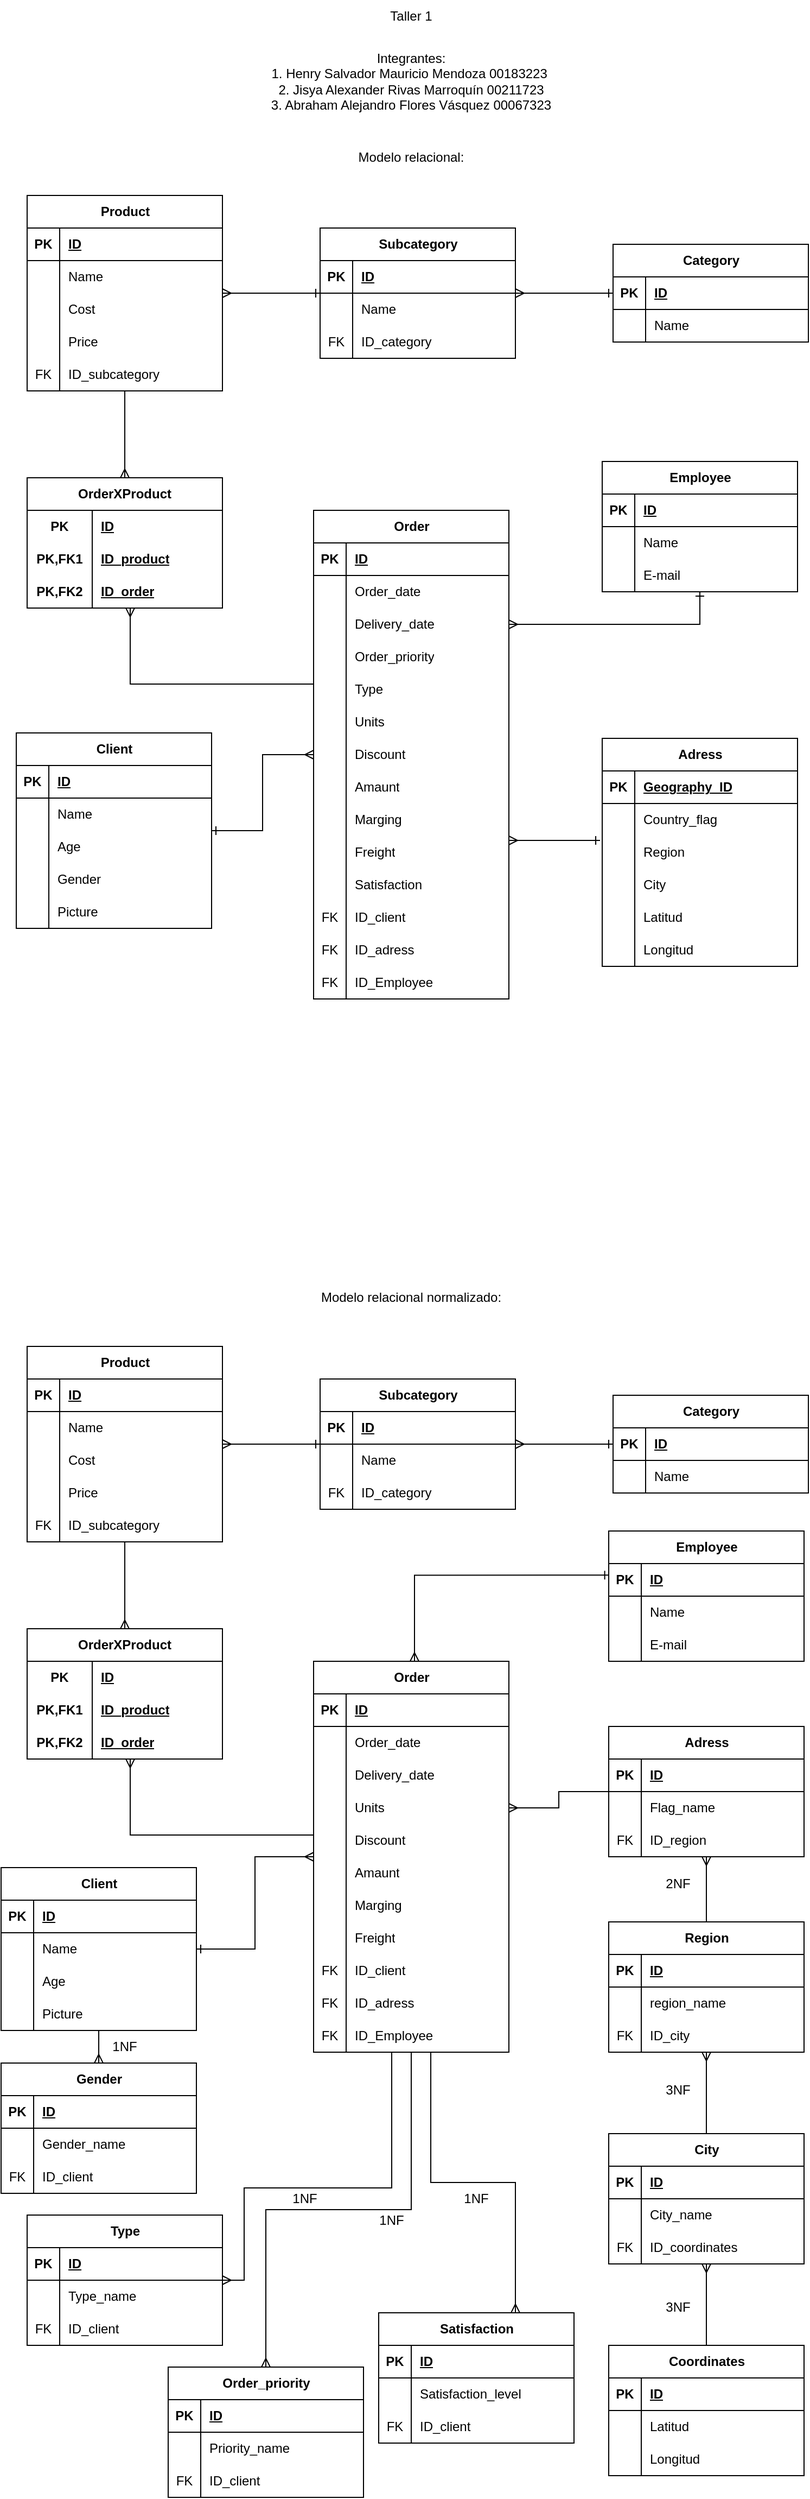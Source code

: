 <mxfile version="24.7.5">
  <diagram name="Página-1" id="SB1OGA7QKWM3he1s4S9E">
    <mxGraphModel dx="794" dy="511" grid="1" gridSize="10" guides="1" tooltips="1" connect="1" arrows="1" fold="1" page="1" pageScale="1" pageWidth="827" pageHeight="1169" math="0" shadow="0">
      <root>
        <mxCell id="0" />
        <mxCell id="1" parent="0" />
        <mxCell id="W17S9ftsoRrYvTcSjfXg-1" value="Taller 1" style="text;html=1;align=center;verticalAlign=middle;whiteSpace=wrap;rounded=0;" parent="1" vertex="1">
          <mxGeometry x="384" y="10" width="60" height="30" as="geometry" />
        </mxCell>
        <mxCell id="W17S9ftsoRrYvTcSjfXg-2" value="Integrantes:&lt;div&gt;1. Henry Salvador Mauricio Mendoza 00183223&amp;nbsp;&lt;/div&gt;&lt;div&gt;2. Jisya Alexander Rivas Marroquín 00211723&lt;/div&gt;&lt;div&gt;3. Abraham Alejandro Flores Vásquez 00067323&lt;/div&gt;" style="text;html=1;align=center;verticalAlign=middle;whiteSpace=wrap;rounded=0;" parent="1" vertex="1">
          <mxGeometry x="251" y="70" width="326" height="30" as="geometry" />
        </mxCell>
        <mxCell id="W17S9ftsoRrYvTcSjfXg-3" value="Modelo relacional:" style="text;html=1;align=center;verticalAlign=middle;whiteSpace=wrap;rounded=0;" parent="1" vertex="1">
          <mxGeometry x="251" y="140" width="326" height="30" as="geometry" />
        </mxCell>
        <mxCell id="Vxt5sQ9A_V3vecnYjuVi-1" value="Order" style="shape=table;startSize=30;container=1;collapsible=1;childLayout=tableLayout;fixedRows=1;rowLines=0;fontStyle=1;align=center;resizeLast=1;html=1;" parent="1" vertex="1">
          <mxGeometry x="324" y="480" width="180" height="450" as="geometry" />
        </mxCell>
        <mxCell id="Vxt5sQ9A_V3vecnYjuVi-2" value="" style="shape=tableRow;horizontal=0;startSize=0;swimlaneHead=0;swimlaneBody=0;fillColor=none;collapsible=0;dropTarget=0;points=[[0,0.5],[1,0.5]];portConstraint=eastwest;top=0;left=0;right=0;bottom=1;" parent="Vxt5sQ9A_V3vecnYjuVi-1" vertex="1">
          <mxGeometry y="30" width="180" height="30" as="geometry" />
        </mxCell>
        <mxCell id="Vxt5sQ9A_V3vecnYjuVi-3" value="PK" style="shape=partialRectangle;connectable=0;fillColor=none;top=0;left=0;bottom=0;right=0;fontStyle=1;overflow=hidden;whiteSpace=wrap;html=1;" parent="Vxt5sQ9A_V3vecnYjuVi-2" vertex="1">
          <mxGeometry width="30" height="30" as="geometry">
            <mxRectangle width="30" height="30" as="alternateBounds" />
          </mxGeometry>
        </mxCell>
        <mxCell id="Vxt5sQ9A_V3vecnYjuVi-4" value="ID" style="shape=partialRectangle;connectable=0;fillColor=none;top=0;left=0;bottom=0;right=0;align=left;spacingLeft=6;fontStyle=5;overflow=hidden;whiteSpace=wrap;html=1;" parent="Vxt5sQ9A_V3vecnYjuVi-2" vertex="1">
          <mxGeometry x="30" width="150" height="30" as="geometry">
            <mxRectangle width="150" height="30" as="alternateBounds" />
          </mxGeometry>
        </mxCell>
        <mxCell id="Vxt5sQ9A_V3vecnYjuVi-5" value="" style="shape=tableRow;horizontal=0;startSize=0;swimlaneHead=0;swimlaneBody=0;fillColor=none;collapsible=0;dropTarget=0;points=[[0,0.5],[1,0.5]];portConstraint=eastwest;top=0;left=0;right=0;bottom=0;" parent="Vxt5sQ9A_V3vecnYjuVi-1" vertex="1">
          <mxGeometry y="60" width="180" height="30" as="geometry" />
        </mxCell>
        <mxCell id="Vxt5sQ9A_V3vecnYjuVi-6" value="" style="shape=partialRectangle;connectable=0;fillColor=none;top=0;left=0;bottom=0;right=0;editable=1;overflow=hidden;whiteSpace=wrap;html=1;" parent="Vxt5sQ9A_V3vecnYjuVi-5" vertex="1">
          <mxGeometry width="30" height="30" as="geometry">
            <mxRectangle width="30" height="30" as="alternateBounds" />
          </mxGeometry>
        </mxCell>
        <mxCell id="Vxt5sQ9A_V3vecnYjuVi-7" value="Order_date" style="shape=partialRectangle;connectable=0;fillColor=none;top=0;left=0;bottom=0;right=0;align=left;spacingLeft=6;overflow=hidden;whiteSpace=wrap;html=1;" parent="Vxt5sQ9A_V3vecnYjuVi-5" vertex="1">
          <mxGeometry x="30" width="150" height="30" as="geometry">
            <mxRectangle width="150" height="30" as="alternateBounds" />
          </mxGeometry>
        </mxCell>
        <mxCell id="Vxt5sQ9A_V3vecnYjuVi-8" value="" style="shape=tableRow;horizontal=0;startSize=0;swimlaneHead=0;swimlaneBody=0;fillColor=none;collapsible=0;dropTarget=0;points=[[0,0.5],[1,0.5]];portConstraint=eastwest;top=0;left=0;right=0;bottom=0;" parent="Vxt5sQ9A_V3vecnYjuVi-1" vertex="1">
          <mxGeometry y="90" width="180" height="30" as="geometry" />
        </mxCell>
        <mxCell id="Vxt5sQ9A_V3vecnYjuVi-9" value="" style="shape=partialRectangle;connectable=0;fillColor=none;top=0;left=0;bottom=0;right=0;editable=1;overflow=hidden;whiteSpace=wrap;html=1;" parent="Vxt5sQ9A_V3vecnYjuVi-8" vertex="1">
          <mxGeometry width="30" height="30" as="geometry">
            <mxRectangle width="30" height="30" as="alternateBounds" />
          </mxGeometry>
        </mxCell>
        <mxCell id="Vxt5sQ9A_V3vecnYjuVi-10" value="Delivery_date" style="shape=partialRectangle;connectable=0;fillColor=none;top=0;left=0;bottom=0;right=0;align=left;spacingLeft=6;overflow=hidden;whiteSpace=wrap;html=1;" parent="Vxt5sQ9A_V3vecnYjuVi-8" vertex="1">
          <mxGeometry x="30" width="150" height="30" as="geometry">
            <mxRectangle width="150" height="30" as="alternateBounds" />
          </mxGeometry>
        </mxCell>
        <mxCell id="Vxt5sQ9A_V3vecnYjuVi-11" value="" style="shape=tableRow;horizontal=0;startSize=0;swimlaneHead=0;swimlaneBody=0;fillColor=none;collapsible=0;dropTarget=0;points=[[0,0.5],[1,0.5]];portConstraint=eastwest;top=0;left=0;right=0;bottom=0;" parent="Vxt5sQ9A_V3vecnYjuVi-1" vertex="1">
          <mxGeometry y="120" width="180" height="30" as="geometry" />
        </mxCell>
        <mxCell id="Vxt5sQ9A_V3vecnYjuVi-12" value="" style="shape=partialRectangle;connectable=0;fillColor=none;top=0;left=0;bottom=0;right=0;editable=1;overflow=hidden;whiteSpace=wrap;html=1;" parent="Vxt5sQ9A_V3vecnYjuVi-11" vertex="1">
          <mxGeometry width="30" height="30" as="geometry">
            <mxRectangle width="30" height="30" as="alternateBounds" />
          </mxGeometry>
        </mxCell>
        <mxCell id="Vxt5sQ9A_V3vecnYjuVi-13" value="Order_priority" style="shape=partialRectangle;connectable=0;fillColor=none;top=0;left=0;bottom=0;right=0;align=left;spacingLeft=6;overflow=hidden;whiteSpace=wrap;html=1;" parent="Vxt5sQ9A_V3vecnYjuVi-11" vertex="1">
          <mxGeometry x="30" width="150" height="30" as="geometry">
            <mxRectangle width="150" height="30" as="alternateBounds" />
          </mxGeometry>
        </mxCell>
        <mxCell id="Vxt5sQ9A_V3vecnYjuVi-98" style="shape=tableRow;horizontal=0;startSize=0;swimlaneHead=0;swimlaneBody=0;fillColor=none;collapsible=0;dropTarget=0;points=[[0,0.5],[1,0.5]];portConstraint=eastwest;top=0;left=0;right=0;bottom=0;" parent="Vxt5sQ9A_V3vecnYjuVi-1" vertex="1">
          <mxGeometry y="150" width="180" height="30" as="geometry" />
        </mxCell>
        <mxCell id="Vxt5sQ9A_V3vecnYjuVi-99" value="" style="shape=partialRectangle;connectable=0;fillColor=none;top=0;left=0;bottom=0;right=0;editable=1;overflow=hidden;whiteSpace=wrap;html=1;" parent="Vxt5sQ9A_V3vecnYjuVi-98" vertex="1">
          <mxGeometry width="30" height="30" as="geometry">
            <mxRectangle width="30" height="30" as="alternateBounds" />
          </mxGeometry>
        </mxCell>
        <mxCell id="Vxt5sQ9A_V3vecnYjuVi-100" value="Type" style="shape=partialRectangle;connectable=0;fillColor=none;top=0;left=0;bottom=0;right=0;align=left;spacingLeft=6;overflow=hidden;whiteSpace=wrap;html=1;" parent="Vxt5sQ9A_V3vecnYjuVi-98" vertex="1">
          <mxGeometry x="30" width="150" height="30" as="geometry">
            <mxRectangle width="150" height="30" as="alternateBounds" />
          </mxGeometry>
        </mxCell>
        <mxCell id="Vxt5sQ9A_V3vecnYjuVi-95" style="shape=tableRow;horizontal=0;startSize=0;swimlaneHead=0;swimlaneBody=0;fillColor=none;collapsible=0;dropTarget=0;points=[[0,0.5],[1,0.5]];portConstraint=eastwest;top=0;left=0;right=0;bottom=0;" parent="Vxt5sQ9A_V3vecnYjuVi-1" vertex="1">
          <mxGeometry y="180" width="180" height="30" as="geometry" />
        </mxCell>
        <mxCell id="Vxt5sQ9A_V3vecnYjuVi-96" style="shape=partialRectangle;connectable=0;fillColor=none;top=0;left=0;bottom=0;right=0;editable=1;overflow=hidden;whiteSpace=wrap;html=1;" parent="Vxt5sQ9A_V3vecnYjuVi-95" vertex="1">
          <mxGeometry width="30" height="30" as="geometry">
            <mxRectangle width="30" height="30" as="alternateBounds" />
          </mxGeometry>
        </mxCell>
        <mxCell id="Vxt5sQ9A_V3vecnYjuVi-97" value="Units" style="shape=partialRectangle;connectable=0;fillColor=none;top=0;left=0;bottom=0;right=0;align=left;spacingLeft=6;overflow=hidden;whiteSpace=wrap;html=1;" parent="Vxt5sQ9A_V3vecnYjuVi-95" vertex="1">
          <mxGeometry x="30" width="150" height="30" as="geometry">
            <mxRectangle width="150" height="30" as="alternateBounds" />
          </mxGeometry>
        </mxCell>
        <mxCell id="Vxt5sQ9A_V3vecnYjuVi-92" style="shape=tableRow;horizontal=0;startSize=0;swimlaneHead=0;swimlaneBody=0;fillColor=none;collapsible=0;dropTarget=0;points=[[0,0.5],[1,0.5]];portConstraint=eastwest;top=0;left=0;right=0;bottom=0;" parent="Vxt5sQ9A_V3vecnYjuVi-1" vertex="1">
          <mxGeometry y="210" width="180" height="30" as="geometry" />
        </mxCell>
        <mxCell id="Vxt5sQ9A_V3vecnYjuVi-93" style="shape=partialRectangle;connectable=0;fillColor=none;top=0;left=0;bottom=0;right=0;editable=1;overflow=hidden;whiteSpace=wrap;html=1;" parent="Vxt5sQ9A_V3vecnYjuVi-92" vertex="1">
          <mxGeometry width="30" height="30" as="geometry">
            <mxRectangle width="30" height="30" as="alternateBounds" />
          </mxGeometry>
        </mxCell>
        <mxCell id="Vxt5sQ9A_V3vecnYjuVi-94" value="Discount" style="shape=partialRectangle;connectable=0;fillColor=none;top=0;left=0;bottom=0;right=0;align=left;spacingLeft=6;overflow=hidden;whiteSpace=wrap;html=1;" parent="Vxt5sQ9A_V3vecnYjuVi-92" vertex="1">
          <mxGeometry x="30" width="150" height="30" as="geometry">
            <mxRectangle width="150" height="30" as="alternateBounds" />
          </mxGeometry>
        </mxCell>
        <mxCell id="Vxt5sQ9A_V3vecnYjuVi-110" style="shape=tableRow;horizontal=0;startSize=0;swimlaneHead=0;swimlaneBody=0;fillColor=none;collapsible=0;dropTarget=0;points=[[0,0.5],[1,0.5]];portConstraint=eastwest;top=0;left=0;right=0;bottom=0;" parent="Vxt5sQ9A_V3vecnYjuVi-1" vertex="1">
          <mxGeometry y="240" width="180" height="30" as="geometry" />
        </mxCell>
        <mxCell id="Vxt5sQ9A_V3vecnYjuVi-111" style="shape=partialRectangle;connectable=0;fillColor=none;top=0;left=0;bottom=0;right=0;editable=1;overflow=hidden;whiteSpace=wrap;html=1;" parent="Vxt5sQ9A_V3vecnYjuVi-110" vertex="1">
          <mxGeometry width="30" height="30" as="geometry">
            <mxRectangle width="30" height="30" as="alternateBounds" />
          </mxGeometry>
        </mxCell>
        <mxCell id="Vxt5sQ9A_V3vecnYjuVi-112" value="Amaunt" style="shape=partialRectangle;connectable=0;fillColor=none;top=0;left=0;bottom=0;right=0;align=left;spacingLeft=6;overflow=hidden;whiteSpace=wrap;html=1;" parent="Vxt5sQ9A_V3vecnYjuVi-110" vertex="1">
          <mxGeometry x="30" width="150" height="30" as="geometry">
            <mxRectangle width="150" height="30" as="alternateBounds" />
          </mxGeometry>
        </mxCell>
        <mxCell id="Vxt5sQ9A_V3vecnYjuVi-107" style="shape=tableRow;horizontal=0;startSize=0;swimlaneHead=0;swimlaneBody=0;fillColor=none;collapsible=0;dropTarget=0;points=[[0,0.5],[1,0.5]];portConstraint=eastwest;top=0;left=0;right=0;bottom=0;" parent="Vxt5sQ9A_V3vecnYjuVi-1" vertex="1">
          <mxGeometry y="270" width="180" height="30" as="geometry" />
        </mxCell>
        <mxCell id="Vxt5sQ9A_V3vecnYjuVi-108" style="shape=partialRectangle;connectable=0;fillColor=none;top=0;left=0;bottom=0;right=0;editable=1;overflow=hidden;whiteSpace=wrap;html=1;" parent="Vxt5sQ9A_V3vecnYjuVi-107" vertex="1">
          <mxGeometry width="30" height="30" as="geometry">
            <mxRectangle width="30" height="30" as="alternateBounds" />
          </mxGeometry>
        </mxCell>
        <mxCell id="Vxt5sQ9A_V3vecnYjuVi-109" value="Marging" style="shape=partialRectangle;connectable=0;fillColor=none;top=0;left=0;bottom=0;right=0;align=left;spacingLeft=6;overflow=hidden;whiteSpace=wrap;html=1;" parent="Vxt5sQ9A_V3vecnYjuVi-107" vertex="1">
          <mxGeometry x="30" width="150" height="30" as="geometry">
            <mxRectangle width="150" height="30" as="alternateBounds" />
          </mxGeometry>
        </mxCell>
        <mxCell id="Vxt5sQ9A_V3vecnYjuVi-104" style="shape=tableRow;horizontal=0;startSize=0;swimlaneHead=0;swimlaneBody=0;fillColor=none;collapsible=0;dropTarget=0;points=[[0,0.5],[1,0.5]];portConstraint=eastwest;top=0;left=0;right=0;bottom=0;" parent="Vxt5sQ9A_V3vecnYjuVi-1" vertex="1">
          <mxGeometry y="300" width="180" height="30" as="geometry" />
        </mxCell>
        <mxCell id="Vxt5sQ9A_V3vecnYjuVi-105" style="shape=partialRectangle;connectable=0;fillColor=none;top=0;left=0;bottom=0;right=0;editable=1;overflow=hidden;whiteSpace=wrap;html=1;" parent="Vxt5sQ9A_V3vecnYjuVi-104" vertex="1">
          <mxGeometry width="30" height="30" as="geometry">
            <mxRectangle width="30" height="30" as="alternateBounds" />
          </mxGeometry>
        </mxCell>
        <mxCell id="Vxt5sQ9A_V3vecnYjuVi-106" value="Freight" style="shape=partialRectangle;connectable=0;fillColor=none;top=0;left=0;bottom=0;right=0;align=left;spacingLeft=6;overflow=hidden;whiteSpace=wrap;html=1;" parent="Vxt5sQ9A_V3vecnYjuVi-104" vertex="1">
          <mxGeometry x="30" width="150" height="30" as="geometry">
            <mxRectangle width="150" height="30" as="alternateBounds" />
          </mxGeometry>
        </mxCell>
        <mxCell id="Vxt5sQ9A_V3vecnYjuVi-101" style="shape=tableRow;horizontal=0;startSize=0;swimlaneHead=0;swimlaneBody=0;fillColor=none;collapsible=0;dropTarget=0;points=[[0,0.5],[1,0.5]];portConstraint=eastwest;top=0;left=0;right=0;bottom=0;" parent="Vxt5sQ9A_V3vecnYjuVi-1" vertex="1">
          <mxGeometry y="330" width="180" height="30" as="geometry" />
        </mxCell>
        <mxCell id="Vxt5sQ9A_V3vecnYjuVi-102" style="shape=partialRectangle;connectable=0;fillColor=none;top=0;left=0;bottom=0;right=0;editable=1;overflow=hidden;whiteSpace=wrap;html=1;" parent="Vxt5sQ9A_V3vecnYjuVi-101" vertex="1">
          <mxGeometry width="30" height="30" as="geometry">
            <mxRectangle width="30" height="30" as="alternateBounds" />
          </mxGeometry>
        </mxCell>
        <mxCell id="Vxt5sQ9A_V3vecnYjuVi-103" value="Satisfaction" style="shape=partialRectangle;connectable=0;fillColor=none;top=0;left=0;bottom=0;right=0;align=left;spacingLeft=6;overflow=hidden;whiteSpace=wrap;html=1;" parent="Vxt5sQ9A_V3vecnYjuVi-101" vertex="1">
          <mxGeometry x="30" width="150" height="30" as="geometry">
            <mxRectangle width="150" height="30" as="alternateBounds" />
          </mxGeometry>
        </mxCell>
        <mxCell id="cAIhJoRyyW0RYmvtl_Os-15" style="shape=tableRow;horizontal=0;startSize=0;swimlaneHead=0;swimlaneBody=0;fillColor=none;collapsible=0;dropTarget=0;points=[[0,0.5],[1,0.5]];portConstraint=eastwest;top=0;left=0;right=0;bottom=0;" parent="Vxt5sQ9A_V3vecnYjuVi-1" vertex="1">
          <mxGeometry y="360" width="180" height="30" as="geometry" />
        </mxCell>
        <mxCell id="cAIhJoRyyW0RYmvtl_Os-16" value="FK" style="shape=partialRectangle;connectable=0;fillColor=none;top=0;left=0;bottom=0;right=0;editable=1;overflow=hidden;whiteSpace=wrap;html=1;" parent="cAIhJoRyyW0RYmvtl_Os-15" vertex="1">
          <mxGeometry width="30" height="30" as="geometry">
            <mxRectangle width="30" height="30" as="alternateBounds" />
          </mxGeometry>
        </mxCell>
        <mxCell id="cAIhJoRyyW0RYmvtl_Os-17" value="ID_client" style="shape=partialRectangle;connectable=0;fillColor=none;top=0;left=0;bottom=0;right=0;align=left;spacingLeft=6;overflow=hidden;whiteSpace=wrap;html=1;" parent="cAIhJoRyyW0RYmvtl_Os-15" vertex="1">
          <mxGeometry x="30" width="150" height="30" as="geometry">
            <mxRectangle width="150" height="30" as="alternateBounds" />
          </mxGeometry>
        </mxCell>
        <mxCell id="cAIhJoRyyW0RYmvtl_Os-12" style="shape=tableRow;horizontal=0;startSize=0;swimlaneHead=0;swimlaneBody=0;fillColor=none;collapsible=0;dropTarget=0;points=[[0,0.5],[1,0.5]];portConstraint=eastwest;top=0;left=0;right=0;bottom=0;" parent="Vxt5sQ9A_V3vecnYjuVi-1" vertex="1">
          <mxGeometry y="390" width="180" height="30" as="geometry" />
        </mxCell>
        <mxCell id="cAIhJoRyyW0RYmvtl_Os-13" value="FK" style="shape=partialRectangle;connectable=0;fillColor=none;top=0;left=0;bottom=0;right=0;editable=1;overflow=hidden;whiteSpace=wrap;html=1;" parent="cAIhJoRyyW0RYmvtl_Os-12" vertex="1">
          <mxGeometry width="30" height="30" as="geometry">
            <mxRectangle width="30" height="30" as="alternateBounds" />
          </mxGeometry>
        </mxCell>
        <mxCell id="cAIhJoRyyW0RYmvtl_Os-14" value="ID_adress" style="shape=partialRectangle;connectable=0;fillColor=none;top=0;left=0;bottom=0;right=0;align=left;spacingLeft=6;overflow=hidden;whiteSpace=wrap;html=1;" parent="cAIhJoRyyW0RYmvtl_Os-12" vertex="1">
          <mxGeometry x="30" width="150" height="30" as="geometry">
            <mxRectangle width="150" height="30" as="alternateBounds" />
          </mxGeometry>
        </mxCell>
        <mxCell id="cAIhJoRyyW0RYmvtl_Os-9" style="shape=tableRow;horizontal=0;startSize=0;swimlaneHead=0;swimlaneBody=0;fillColor=none;collapsible=0;dropTarget=0;points=[[0,0.5],[1,0.5]];portConstraint=eastwest;top=0;left=0;right=0;bottom=0;" parent="Vxt5sQ9A_V3vecnYjuVi-1" vertex="1">
          <mxGeometry y="420" width="180" height="30" as="geometry" />
        </mxCell>
        <mxCell id="cAIhJoRyyW0RYmvtl_Os-10" value="FK" style="shape=partialRectangle;connectable=0;fillColor=none;top=0;left=0;bottom=0;right=0;editable=1;overflow=hidden;whiteSpace=wrap;html=1;" parent="cAIhJoRyyW0RYmvtl_Os-9" vertex="1">
          <mxGeometry width="30" height="30" as="geometry">
            <mxRectangle width="30" height="30" as="alternateBounds" />
          </mxGeometry>
        </mxCell>
        <mxCell id="cAIhJoRyyW0RYmvtl_Os-11" value="ID_Employee" style="shape=partialRectangle;connectable=0;fillColor=none;top=0;left=0;bottom=0;right=0;align=left;spacingLeft=6;overflow=hidden;whiteSpace=wrap;html=1;" parent="cAIhJoRyyW0RYmvtl_Os-9" vertex="1">
          <mxGeometry x="30" width="150" height="30" as="geometry">
            <mxRectangle width="150" height="30" as="alternateBounds" />
          </mxGeometry>
        </mxCell>
        <mxCell id="cAIhJoRyyW0RYmvtl_Os-5" style="edgeStyle=orthogonalEdgeStyle;rounded=0;orthogonalLoop=1;jettySize=auto;html=1;startArrow=ERmany;startFill=0;endArrow=ERone;endFill=0;" parent="1" source="Vxt5sQ9A_V3vecnYjuVi-14" target="Vxt5sQ9A_V3vecnYjuVi-27" edge="1">
          <mxGeometry relative="1" as="geometry" />
        </mxCell>
        <mxCell id="Vxt5sQ9A_V3vecnYjuVi-14" value="Subcategory" style="shape=table;startSize=30;container=1;collapsible=1;childLayout=tableLayout;fixedRows=1;rowLines=0;fontStyle=1;align=center;resizeLast=1;html=1;" parent="1" vertex="1">
          <mxGeometry x="330" y="220" width="180" height="120" as="geometry" />
        </mxCell>
        <mxCell id="Vxt5sQ9A_V3vecnYjuVi-15" value="" style="shape=tableRow;horizontal=0;startSize=0;swimlaneHead=0;swimlaneBody=0;fillColor=none;collapsible=0;dropTarget=0;points=[[0,0.5],[1,0.5]];portConstraint=eastwest;top=0;left=0;right=0;bottom=1;" parent="Vxt5sQ9A_V3vecnYjuVi-14" vertex="1">
          <mxGeometry y="30" width="180" height="30" as="geometry" />
        </mxCell>
        <mxCell id="Vxt5sQ9A_V3vecnYjuVi-16" value="PK" style="shape=partialRectangle;connectable=0;fillColor=none;top=0;left=0;bottom=0;right=0;fontStyle=1;overflow=hidden;whiteSpace=wrap;html=1;" parent="Vxt5sQ9A_V3vecnYjuVi-15" vertex="1">
          <mxGeometry width="30" height="30" as="geometry">
            <mxRectangle width="30" height="30" as="alternateBounds" />
          </mxGeometry>
        </mxCell>
        <mxCell id="Vxt5sQ9A_V3vecnYjuVi-17" value="ID" style="shape=partialRectangle;connectable=0;fillColor=none;top=0;left=0;bottom=0;right=0;align=left;spacingLeft=6;fontStyle=5;overflow=hidden;whiteSpace=wrap;html=1;" parent="Vxt5sQ9A_V3vecnYjuVi-15" vertex="1">
          <mxGeometry x="30" width="150" height="30" as="geometry">
            <mxRectangle width="150" height="30" as="alternateBounds" />
          </mxGeometry>
        </mxCell>
        <mxCell id="Vxt5sQ9A_V3vecnYjuVi-18" value="" style="shape=tableRow;horizontal=0;startSize=0;swimlaneHead=0;swimlaneBody=0;fillColor=none;collapsible=0;dropTarget=0;points=[[0,0.5],[1,0.5]];portConstraint=eastwest;top=0;left=0;right=0;bottom=0;" parent="Vxt5sQ9A_V3vecnYjuVi-14" vertex="1">
          <mxGeometry y="60" width="180" height="30" as="geometry" />
        </mxCell>
        <mxCell id="Vxt5sQ9A_V3vecnYjuVi-19" value="" style="shape=partialRectangle;connectable=0;fillColor=none;top=0;left=0;bottom=0;right=0;editable=1;overflow=hidden;whiteSpace=wrap;html=1;" parent="Vxt5sQ9A_V3vecnYjuVi-18" vertex="1">
          <mxGeometry width="30" height="30" as="geometry">
            <mxRectangle width="30" height="30" as="alternateBounds" />
          </mxGeometry>
        </mxCell>
        <mxCell id="Vxt5sQ9A_V3vecnYjuVi-20" value="Name" style="shape=partialRectangle;connectable=0;fillColor=none;top=0;left=0;bottom=0;right=0;align=left;spacingLeft=6;overflow=hidden;whiteSpace=wrap;html=1;" parent="Vxt5sQ9A_V3vecnYjuVi-18" vertex="1">
          <mxGeometry x="30" width="150" height="30" as="geometry">
            <mxRectangle width="150" height="30" as="alternateBounds" />
          </mxGeometry>
        </mxCell>
        <mxCell id="Vxt5sQ9A_V3vecnYjuVi-21" value="" style="shape=tableRow;horizontal=0;startSize=0;swimlaneHead=0;swimlaneBody=0;fillColor=none;collapsible=0;dropTarget=0;points=[[0,0.5],[1,0.5]];portConstraint=eastwest;top=0;left=0;right=0;bottom=0;" parent="Vxt5sQ9A_V3vecnYjuVi-14" vertex="1">
          <mxGeometry y="90" width="180" height="30" as="geometry" />
        </mxCell>
        <mxCell id="Vxt5sQ9A_V3vecnYjuVi-22" value="FK" style="shape=partialRectangle;connectable=0;fillColor=none;top=0;left=0;bottom=0;right=0;editable=1;overflow=hidden;whiteSpace=wrap;html=1;" parent="Vxt5sQ9A_V3vecnYjuVi-21" vertex="1">
          <mxGeometry width="30" height="30" as="geometry">
            <mxRectangle width="30" height="30" as="alternateBounds" />
          </mxGeometry>
        </mxCell>
        <mxCell id="Vxt5sQ9A_V3vecnYjuVi-23" value="ID_category" style="shape=partialRectangle;connectable=0;fillColor=none;top=0;left=0;bottom=0;right=0;align=left;spacingLeft=6;overflow=hidden;whiteSpace=wrap;html=1;" parent="Vxt5sQ9A_V3vecnYjuVi-21" vertex="1">
          <mxGeometry x="30" width="150" height="30" as="geometry">
            <mxRectangle width="150" height="30" as="alternateBounds" />
          </mxGeometry>
        </mxCell>
        <mxCell id="Vxt5sQ9A_V3vecnYjuVi-27" value="Category" style="shape=table;startSize=30;container=1;collapsible=1;childLayout=tableLayout;fixedRows=1;rowLines=0;fontStyle=1;align=center;resizeLast=1;html=1;" parent="1" vertex="1">
          <mxGeometry x="600" y="235" width="180" height="90" as="geometry" />
        </mxCell>
        <mxCell id="Vxt5sQ9A_V3vecnYjuVi-28" value="" style="shape=tableRow;horizontal=0;startSize=0;swimlaneHead=0;swimlaneBody=0;fillColor=none;collapsible=0;dropTarget=0;points=[[0,0.5],[1,0.5]];portConstraint=eastwest;top=0;left=0;right=0;bottom=1;" parent="Vxt5sQ9A_V3vecnYjuVi-27" vertex="1">
          <mxGeometry y="30" width="180" height="30" as="geometry" />
        </mxCell>
        <mxCell id="Vxt5sQ9A_V3vecnYjuVi-29" value="PK" style="shape=partialRectangle;connectable=0;fillColor=none;top=0;left=0;bottom=0;right=0;fontStyle=1;overflow=hidden;whiteSpace=wrap;html=1;" parent="Vxt5sQ9A_V3vecnYjuVi-28" vertex="1">
          <mxGeometry width="30" height="30" as="geometry">
            <mxRectangle width="30" height="30" as="alternateBounds" />
          </mxGeometry>
        </mxCell>
        <mxCell id="Vxt5sQ9A_V3vecnYjuVi-30" value="ID" style="shape=partialRectangle;connectable=0;fillColor=none;top=0;left=0;bottom=0;right=0;align=left;spacingLeft=6;fontStyle=5;overflow=hidden;whiteSpace=wrap;html=1;" parent="Vxt5sQ9A_V3vecnYjuVi-28" vertex="1">
          <mxGeometry x="30" width="150" height="30" as="geometry">
            <mxRectangle width="150" height="30" as="alternateBounds" />
          </mxGeometry>
        </mxCell>
        <mxCell id="Vxt5sQ9A_V3vecnYjuVi-31" value="" style="shape=tableRow;horizontal=0;startSize=0;swimlaneHead=0;swimlaneBody=0;fillColor=none;collapsible=0;dropTarget=0;points=[[0,0.5],[1,0.5]];portConstraint=eastwest;top=0;left=0;right=0;bottom=0;" parent="Vxt5sQ9A_V3vecnYjuVi-27" vertex="1">
          <mxGeometry y="60" width="180" height="30" as="geometry" />
        </mxCell>
        <mxCell id="Vxt5sQ9A_V3vecnYjuVi-32" value="" style="shape=partialRectangle;connectable=0;fillColor=none;top=0;left=0;bottom=0;right=0;editable=1;overflow=hidden;whiteSpace=wrap;html=1;" parent="Vxt5sQ9A_V3vecnYjuVi-31" vertex="1">
          <mxGeometry width="30" height="30" as="geometry">
            <mxRectangle width="30" height="30" as="alternateBounds" />
          </mxGeometry>
        </mxCell>
        <mxCell id="Vxt5sQ9A_V3vecnYjuVi-33" value="Name" style="shape=partialRectangle;connectable=0;fillColor=none;top=0;left=0;bottom=0;right=0;align=left;spacingLeft=6;overflow=hidden;whiteSpace=wrap;html=1;" parent="Vxt5sQ9A_V3vecnYjuVi-31" vertex="1">
          <mxGeometry x="30" width="150" height="30" as="geometry">
            <mxRectangle width="150" height="30" as="alternateBounds" />
          </mxGeometry>
        </mxCell>
        <mxCell id="cAIhJoRyyW0RYmvtl_Os-4" style="edgeStyle=orthogonalEdgeStyle;rounded=0;orthogonalLoop=1;jettySize=auto;html=1;endArrow=ERone;endFill=0;startArrow=ERmany;startFill=0;" parent="1" source="Vxt5sQ9A_V3vecnYjuVi-40" target="Vxt5sQ9A_V3vecnYjuVi-14" edge="1">
          <mxGeometry relative="1" as="geometry" />
        </mxCell>
        <mxCell id="Vxt5sQ9A_V3vecnYjuVi-40" value="Product" style="shape=table;startSize=30;container=1;collapsible=1;childLayout=tableLayout;fixedRows=1;rowLines=0;fontStyle=1;align=center;resizeLast=1;html=1;" parent="1" vertex="1">
          <mxGeometry x="60" y="190" width="180" height="180" as="geometry" />
        </mxCell>
        <mxCell id="Vxt5sQ9A_V3vecnYjuVi-41" value="" style="shape=tableRow;horizontal=0;startSize=0;swimlaneHead=0;swimlaneBody=0;fillColor=none;collapsible=0;dropTarget=0;points=[[0,0.5],[1,0.5]];portConstraint=eastwest;top=0;left=0;right=0;bottom=1;" parent="Vxt5sQ9A_V3vecnYjuVi-40" vertex="1">
          <mxGeometry y="30" width="180" height="30" as="geometry" />
        </mxCell>
        <mxCell id="Vxt5sQ9A_V3vecnYjuVi-42" value="PK" style="shape=partialRectangle;connectable=0;fillColor=none;top=0;left=0;bottom=0;right=0;fontStyle=1;overflow=hidden;whiteSpace=wrap;html=1;" parent="Vxt5sQ9A_V3vecnYjuVi-41" vertex="1">
          <mxGeometry width="30" height="30" as="geometry">
            <mxRectangle width="30" height="30" as="alternateBounds" />
          </mxGeometry>
        </mxCell>
        <mxCell id="Vxt5sQ9A_V3vecnYjuVi-43" value="ID" style="shape=partialRectangle;connectable=0;fillColor=none;top=0;left=0;bottom=0;right=0;align=left;spacingLeft=6;fontStyle=5;overflow=hidden;whiteSpace=wrap;html=1;" parent="Vxt5sQ9A_V3vecnYjuVi-41" vertex="1">
          <mxGeometry x="30" width="150" height="30" as="geometry">
            <mxRectangle width="150" height="30" as="alternateBounds" />
          </mxGeometry>
        </mxCell>
        <mxCell id="Vxt5sQ9A_V3vecnYjuVi-44" value="" style="shape=tableRow;horizontal=0;startSize=0;swimlaneHead=0;swimlaneBody=0;fillColor=none;collapsible=0;dropTarget=0;points=[[0,0.5],[1,0.5]];portConstraint=eastwest;top=0;left=0;right=0;bottom=0;" parent="Vxt5sQ9A_V3vecnYjuVi-40" vertex="1">
          <mxGeometry y="60" width="180" height="30" as="geometry" />
        </mxCell>
        <mxCell id="Vxt5sQ9A_V3vecnYjuVi-45" value="" style="shape=partialRectangle;connectable=0;fillColor=none;top=0;left=0;bottom=0;right=0;editable=1;overflow=hidden;whiteSpace=wrap;html=1;" parent="Vxt5sQ9A_V3vecnYjuVi-44" vertex="1">
          <mxGeometry width="30" height="30" as="geometry">
            <mxRectangle width="30" height="30" as="alternateBounds" />
          </mxGeometry>
        </mxCell>
        <mxCell id="Vxt5sQ9A_V3vecnYjuVi-46" value="Name" style="shape=partialRectangle;connectable=0;fillColor=none;top=0;left=0;bottom=0;right=0;align=left;spacingLeft=6;overflow=hidden;whiteSpace=wrap;html=1;" parent="Vxt5sQ9A_V3vecnYjuVi-44" vertex="1">
          <mxGeometry x="30" width="150" height="30" as="geometry">
            <mxRectangle width="150" height="30" as="alternateBounds" />
          </mxGeometry>
        </mxCell>
        <mxCell id="Vxt5sQ9A_V3vecnYjuVi-47" value="" style="shape=tableRow;horizontal=0;startSize=0;swimlaneHead=0;swimlaneBody=0;fillColor=none;collapsible=0;dropTarget=0;points=[[0,0.5],[1,0.5]];portConstraint=eastwest;top=0;left=0;right=0;bottom=0;" parent="Vxt5sQ9A_V3vecnYjuVi-40" vertex="1">
          <mxGeometry y="90" width="180" height="30" as="geometry" />
        </mxCell>
        <mxCell id="Vxt5sQ9A_V3vecnYjuVi-48" value="" style="shape=partialRectangle;connectable=0;fillColor=none;top=0;left=0;bottom=0;right=0;editable=1;overflow=hidden;whiteSpace=wrap;html=1;" parent="Vxt5sQ9A_V3vecnYjuVi-47" vertex="1">
          <mxGeometry width="30" height="30" as="geometry">
            <mxRectangle width="30" height="30" as="alternateBounds" />
          </mxGeometry>
        </mxCell>
        <mxCell id="Vxt5sQ9A_V3vecnYjuVi-49" value="Cost" style="shape=partialRectangle;connectable=0;fillColor=none;top=0;left=0;bottom=0;right=0;align=left;spacingLeft=6;overflow=hidden;whiteSpace=wrap;html=1;" parent="Vxt5sQ9A_V3vecnYjuVi-47" vertex="1">
          <mxGeometry x="30" width="150" height="30" as="geometry">
            <mxRectangle width="150" height="30" as="alternateBounds" />
          </mxGeometry>
        </mxCell>
        <mxCell id="Vxt5sQ9A_V3vecnYjuVi-50" value="" style="shape=tableRow;horizontal=0;startSize=0;swimlaneHead=0;swimlaneBody=0;fillColor=none;collapsible=0;dropTarget=0;points=[[0,0.5],[1,0.5]];portConstraint=eastwest;top=0;left=0;right=0;bottom=0;" parent="Vxt5sQ9A_V3vecnYjuVi-40" vertex="1">
          <mxGeometry y="120" width="180" height="30" as="geometry" />
        </mxCell>
        <mxCell id="Vxt5sQ9A_V3vecnYjuVi-51" value="" style="shape=partialRectangle;connectable=0;fillColor=none;top=0;left=0;bottom=0;right=0;editable=1;overflow=hidden;whiteSpace=wrap;html=1;" parent="Vxt5sQ9A_V3vecnYjuVi-50" vertex="1">
          <mxGeometry width="30" height="30" as="geometry">
            <mxRectangle width="30" height="30" as="alternateBounds" />
          </mxGeometry>
        </mxCell>
        <mxCell id="Vxt5sQ9A_V3vecnYjuVi-52" value="Price" style="shape=partialRectangle;connectable=0;fillColor=none;top=0;left=0;bottom=0;right=0;align=left;spacingLeft=6;overflow=hidden;whiteSpace=wrap;html=1;" parent="Vxt5sQ9A_V3vecnYjuVi-50" vertex="1">
          <mxGeometry x="30" width="150" height="30" as="geometry">
            <mxRectangle width="150" height="30" as="alternateBounds" />
          </mxGeometry>
        </mxCell>
        <mxCell id="cAIhJoRyyW0RYmvtl_Os-1" style="shape=tableRow;horizontal=0;startSize=0;swimlaneHead=0;swimlaneBody=0;fillColor=none;collapsible=0;dropTarget=0;points=[[0,0.5],[1,0.5]];portConstraint=eastwest;top=0;left=0;right=0;bottom=0;" parent="Vxt5sQ9A_V3vecnYjuVi-40" vertex="1">
          <mxGeometry y="150" width="180" height="30" as="geometry" />
        </mxCell>
        <mxCell id="cAIhJoRyyW0RYmvtl_Os-2" value="FK" style="shape=partialRectangle;connectable=0;fillColor=none;top=0;left=0;bottom=0;right=0;editable=1;overflow=hidden;whiteSpace=wrap;html=1;" parent="cAIhJoRyyW0RYmvtl_Os-1" vertex="1">
          <mxGeometry width="30" height="30" as="geometry">
            <mxRectangle width="30" height="30" as="alternateBounds" />
          </mxGeometry>
        </mxCell>
        <mxCell id="cAIhJoRyyW0RYmvtl_Os-3" value="ID_subcategory" style="shape=partialRectangle;connectable=0;fillColor=none;top=0;left=0;bottom=0;right=0;align=left;spacingLeft=6;overflow=hidden;whiteSpace=wrap;html=1;" parent="cAIhJoRyyW0RYmvtl_Os-1" vertex="1">
          <mxGeometry x="30" width="150" height="30" as="geometry">
            <mxRectangle width="150" height="30" as="alternateBounds" />
          </mxGeometry>
        </mxCell>
        <mxCell id="Vxt5sQ9A_V3vecnYjuVi-53" value="Client" style="shape=table;startSize=30;container=1;collapsible=1;childLayout=tableLayout;fixedRows=1;rowLines=0;fontStyle=1;align=center;resizeLast=1;html=1;" parent="1" vertex="1">
          <mxGeometry x="50" y="685" width="180" height="180" as="geometry" />
        </mxCell>
        <mxCell id="Vxt5sQ9A_V3vecnYjuVi-54" value="" style="shape=tableRow;horizontal=0;startSize=0;swimlaneHead=0;swimlaneBody=0;fillColor=none;collapsible=0;dropTarget=0;points=[[0,0.5],[1,0.5]];portConstraint=eastwest;top=0;left=0;right=0;bottom=1;" parent="Vxt5sQ9A_V3vecnYjuVi-53" vertex="1">
          <mxGeometry y="30" width="180" height="30" as="geometry" />
        </mxCell>
        <mxCell id="Vxt5sQ9A_V3vecnYjuVi-55" value="PK" style="shape=partialRectangle;connectable=0;fillColor=none;top=0;left=0;bottom=0;right=0;fontStyle=1;overflow=hidden;whiteSpace=wrap;html=1;" parent="Vxt5sQ9A_V3vecnYjuVi-54" vertex="1">
          <mxGeometry width="30" height="30" as="geometry">
            <mxRectangle width="30" height="30" as="alternateBounds" />
          </mxGeometry>
        </mxCell>
        <mxCell id="Vxt5sQ9A_V3vecnYjuVi-56" value="ID" style="shape=partialRectangle;connectable=0;fillColor=none;top=0;left=0;bottom=0;right=0;align=left;spacingLeft=6;fontStyle=5;overflow=hidden;whiteSpace=wrap;html=1;" parent="Vxt5sQ9A_V3vecnYjuVi-54" vertex="1">
          <mxGeometry x="30" width="150" height="30" as="geometry">
            <mxRectangle width="150" height="30" as="alternateBounds" />
          </mxGeometry>
        </mxCell>
        <mxCell id="Vxt5sQ9A_V3vecnYjuVi-57" value="" style="shape=tableRow;horizontal=0;startSize=0;swimlaneHead=0;swimlaneBody=0;fillColor=none;collapsible=0;dropTarget=0;points=[[0,0.5],[1,0.5]];portConstraint=eastwest;top=0;left=0;right=0;bottom=0;" parent="Vxt5sQ9A_V3vecnYjuVi-53" vertex="1">
          <mxGeometry y="60" width="180" height="30" as="geometry" />
        </mxCell>
        <mxCell id="Vxt5sQ9A_V3vecnYjuVi-58" value="" style="shape=partialRectangle;connectable=0;fillColor=none;top=0;left=0;bottom=0;right=0;editable=1;overflow=hidden;whiteSpace=wrap;html=1;" parent="Vxt5sQ9A_V3vecnYjuVi-57" vertex="1">
          <mxGeometry width="30" height="30" as="geometry">
            <mxRectangle width="30" height="30" as="alternateBounds" />
          </mxGeometry>
        </mxCell>
        <mxCell id="Vxt5sQ9A_V3vecnYjuVi-59" value="Name" style="shape=partialRectangle;connectable=0;fillColor=none;top=0;left=0;bottom=0;right=0;align=left;spacingLeft=6;overflow=hidden;whiteSpace=wrap;html=1;" parent="Vxt5sQ9A_V3vecnYjuVi-57" vertex="1">
          <mxGeometry x="30" width="150" height="30" as="geometry">
            <mxRectangle width="150" height="30" as="alternateBounds" />
          </mxGeometry>
        </mxCell>
        <mxCell id="Vxt5sQ9A_V3vecnYjuVi-60" value="" style="shape=tableRow;horizontal=0;startSize=0;swimlaneHead=0;swimlaneBody=0;fillColor=none;collapsible=0;dropTarget=0;points=[[0,0.5],[1,0.5]];portConstraint=eastwest;top=0;left=0;right=0;bottom=0;" parent="Vxt5sQ9A_V3vecnYjuVi-53" vertex="1">
          <mxGeometry y="90" width="180" height="30" as="geometry" />
        </mxCell>
        <mxCell id="Vxt5sQ9A_V3vecnYjuVi-61" value="" style="shape=partialRectangle;connectable=0;fillColor=none;top=0;left=0;bottom=0;right=0;editable=1;overflow=hidden;whiteSpace=wrap;html=1;" parent="Vxt5sQ9A_V3vecnYjuVi-60" vertex="1">
          <mxGeometry width="30" height="30" as="geometry">
            <mxRectangle width="30" height="30" as="alternateBounds" />
          </mxGeometry>
        </mxCell>
        <mxCell id="Vxt5sQ9A_V3vecnYjuVi-62" value="Age" style="shape=partialRectangle;connectable=0;fillColor=none;top=0;left=0;bottom=0;right=0;align=left;spacingLeft=6;overflow=hidden;whiteSpace=wrap;html=1;" parent="Vxt5sQ9A_V3vecnYjuVi-60" vertex="1">
          <mxGeometry x="30" width="150" height="30" as="geometry">
            <mxRectangle width="150" height="30" as="alternateBounds" />
          </mxGeometry>
        </mxCell>
        <mxCell id="Vxt5sQ9A_V3vecnYjuVi-63" value="" style="shape=tableRow;horizontal=0;startSize=0;swimlaneHead=0;swimlaneBody=0;fillColor=none;collapsible=0;dropTarget=0;points=[[0,0.5],[1,0.5]];portConstraint=eastwest;top=0;left=0;right=0;bottom=0;" parent="Vxt5sQ9A_V3vecnYjuVi-53" vertex="1">
          <mxGeometry y="120" width="180" height="30" as="geometry" />
        </mxCell>
        <mxCell id="Vxt5sQ9A_V3vecnYjuVi-64" value="" style="shape=partialRectangle;connectable=0;fillColor=none;top=0;left=0;bottom=0;right=0;editable=1;overflow=hidden;whiteSpace=wrap;html=1;" parent="Vxt5sQ9A_V3vecnYjuVi-63" vertex="1">
          <mxGeometry width="30" height="30" as="geometry">
            <mxRectangle width="30" height="30" as="alternateBounds" />
          </mxGeometry>
        </mxCell>
        <mxCell id="Vxt5sQ9A_V3vecnYjuVi-65" value="Gender" style="shape=partialRectangle;connectable=0;fillColor=none;top=0;left=0;bottom=0;right=0;align=left;spacingLeft=6;overflow=hidden;whiteSpace=wrap;html=1;" parent="Vxt5sQ9A_V3vecnYjuVi-63" vertex="1">
          <mxGeometry x="30" width="150" height="30" as="geometry">
            <mxRectangle width="150" height="30" as="alternateBounds" />
          </mxGeometry>
        </mxCell>
        <mxCell id="Vxt5sQ9A_V3vecnYjuVi-113" style="shape=tableRow;horizontal=0;startSize=0;swimlaneHead=0;swimlaneBody=0;fillColor=none;collapsible=0;dropTarget=0;points=[[0,0.5],[1,0.5]];portConstraint=eastwest;top=0;left=0;right=0;bottom=0;" parent="Vxt5sQ9A_V3vecnYjuVi-53" vertex="1">
          <mxGeometry y="150" width="180" height="30" as="geometry" />
        </mxCell>
        <mxCell id="Vxt5sQ9A_V3vecnYjuVi-114" style="shape=partialRectangle;connectable=0;fillColor=none;top=0;left=0;bottom=0;right=0;editable=1;overflow=hidden;whiteSpace=wrap;html=1;" parent="Vxt5sQ9A_V3vecnYjuVi-113" vertex="1">
          <mxGeometry width="30" height="30" as="geometry">
            <mxRectangle width="30" height="30" as="alternateBounds" />
          </mxGeometry>
        </mxCell>
        <mxCell id="Vxt5sQ9A_V3vecnYjuVi-115" value="Picture" style="shape=partialRectangle;connectable=0;fillColor=none;top=0;left=0;bottom=0;right=0;align=left;spacingLeft=6;overflow=hidden;whiteSpace=wrap;html=1;" parent="Vxt5sQ9A_V3vecnYjuVi-113" vertex="1">
          <mxGeometry x="30" width="150" height="30" as="geometry">
            <mxRectangle width="150" height="30" as="alternateBounds" />
          </mxGeometry>
        </mxCell>
        <mxCell id="Vxt5sQ9A_V3vecnYjuVi-66" value="Employee" style="shape=table;startSize=30;container=1;collapsible=1;childLayout=tableLayout;fixedRows=1;rowLines=0;fontStyle=1;align=center;resizeLast=1;html=1;" parent="1" vertex="1">
          <mxGeometry x="590" y="435" width="180" height="120" as="geometry" />
        </mxCell>
        <mxCell id="Vxt5sQ9A_V3vecnYjuVi-67" value="" style="shape=tableRow;horizontal=0;startSize=0;swimlaneHead=0;swimlaneBody=0;fillColor=none;collapsible=0;dropTarget=0;points=[[0,0.5],[1,0.5]];portConstraint=eastwest;top=0;left=0;right=0;bottom=1;" parent="Vxt5sQ9A_V3vecnYjuVi-66" vertex="1">
          <mxGeometry y="30" width="180" height="30" as="geometry" />
        </mxCell>
        <mxCell id="Vxt5sQ9A_V3vecnYjuVi-68" value="PK" style="shape=partialRectangle;connectable=0;fillColor=none;top=0;left=0;bottom=0;right=0;fontStyle=1;overflow=hidden;whiteSpace=wrap;html=1;" parent="Vxt5sQ9A_V3vecnYjuVi-67" vertex="1">
          <mxGeometry width="30" height="30" as="geometry">
            <mxRectangle width="30" height="30" as="alternateBounds" />
          </mxGeometry>
        </mxCell>
        <mxCell id="Vxt5sQ9A_V3vecnYjuVi-69" value="ID" style="shape=partialRectangle;connectable=0;fillColor=none;top=0;left=0;bottom=0;right=0;align=left;spacingLeft=6;fontStyle=5;overflow=hidden;whiteSpace=wrap;html=1;" parent="Vxt5sQ9A_V3vecnYjuVi-67" vertex="1">
          <mxGeometry x="30" width="150" height="30" as="geometry">
            <mxRectangle width="150" height="30" as="alternateBounds" />
          </mxGeometry>
        </mxCell>
        <mxCell id="Vxt5sQ9A_V3vecnYjuVi-70" value="" style="shape=tableRow;horizontal=0;startSize=0;swimlaneHead=0;swimlaneBody=0;fillColor=none;collapsible=0;dropTarget=0;points=[[0,0.5],[1,0.5]];portConstraint=eastwest;top=0;left=0;right=0;bottom=0;" parent="Vxt5sQ9A_V3vecnYjuVi-66" vertex="1">
          <mxGeometry y="60" width="180" height="30" as="geometry" />
        </mxCell>
        <mxCell id="Vxt5sQ9A_V3vecnYjuVi-71" value="" style="shape=partialRectangle;connectable=0;fillColor=none;top=0;left=0;bottom=0;right=0;editable=1;overflow=hidden;whiteSpace=wrap;html=1;" parent="Vxt5sQ9A_V3vecnYjuVi-70" vertex="1">
          <mxGeometry width="30" height="30" as="geometry">
            <mxRectangle width="30" height="30" as="alternateBounds" />
          </mxGeometry>
        </mxCell>
        <mxCell id="Vxt5sQ9A_V3vecnYjuVi-72" value="Name" style="shape=partialRectangle;connectable=0;fillColor=none;top=0;left=0;bottom=0;right=0;align=left;spacingLeft=6;overflow=hidden;whiteSpace=wrap;html=1;" parent="Vxt5sQ9A_V3vecnYjuVi-70" vertex="1">
          <mxGeometry x="30" width="150" height="30" as="geometry">
            <mxRectangle width="150" height="30" as="alternateBounds" />
          </mxGeometry>
        </mxCell>
        <mxCell id="Vxt5sQ9A_V3vecnYjuVi-73" value="" style="shape=tableRow;horizontal=0;startSize=0;swimlaneHead=0;swimlaneBody=0;fillColor=none;collapsible=0;dropTarget=0;points=[[0,0.5],[1,0.5]];portConstraint=eastwest;top=0;left=0;right=0;bottom=0;" parent="Vxt5sQ9A_V3vecnYjuVi-66" vertex="1">
          <mxGeometry y="90" width="180" height="30" as="geometry" />
        </mxCell>
        <mxCell id="Vxt5sQ9A_V3vecnYjuVi-74" value="" style="shape=partialRectangle;connectable=0;fillColor=none;top=0;left=0;bottom=0;right=0;editable=1;overflow=hidden;whiteSpace=wrap;html=1;" parent="Vxt5sQ9A_V3vecnYjuVi-73" vertex="1">
          <mxGeometry width="30" height="30" as="geometry">
            <mxRectangle width="30" height="30" as="alternateBounds" />
          </mxGeometry>
        </mxCell>
        <mxCell id="Vxt5sQ9A_V3vecnYjuVi-75" value="E-mail" style="shape=partialRectangle;connectable=0;fillColor=none;top=0;left=0;bottom=0;right=0;align=left;spacingLeft=6;overflow=hidden;whiteSpace=wrap;html=1;" parent="Vxt5sQ9A_V3vecnYjuVi-73" vertex="1">
          <mxGeometry x="30" width="150" height="30" as="geometry">
            <mxRectangle width="150" height="30" as="alternateBounds" />
          </mxGeometry>
        </mxCell>
        <mxCell id="Vxt5sQ9A_V3vecnYjuVi-79" value="Adress" style="shape=table;startSize=30;container=1;collapsible=1;childLayout=tableLayout;fixedRows=1;rowLines=0;fontStyle=1;align=center;resizeLast=1;html=1;" parent="1" vertex="1">
          <mxGeometry x="590" y="690" width="180" height="210" as="geometry" />
        </mxCell>
        <mxCell id="Vxt5sQ9A_V3vecnYjuVi-80" value="" style="shape=tableRow;horizontal=0;startSize=0;swimlaneHead=0;swimlaneBody=0;fillColor=none;collapsible=0;dropTarget=0;points=[[0,0.5],[1,0.5]];portConstraint=eastwest;top=0;left=0;right=0;bottom=1;" parent="Vxt5sQ9A_V3vecnYjuVi-79" vertex="1">
          <mxGeometry y="30" width="180" height="30" as="geometry" />
        </mxCell>
        <mxCell id="Vxt5sQ9A_V3vecnYjuVi-81" value="PK" style="shape=partialRectangle;connectable=0;fillColor=none;top=0;left=0;bottom=0;right=0;fontStyle=1;overflow=hidden;whiteSpace=wrap;html=1;" parent="Vxt5sQ9A_V3vecnYjuVi-80" vertex="1">
          <mxGeometry width="30" height="30" as="geometry">
            <mxRectangle width="30" height="30" as="alternateBounds" />
          </mxGeometry>
        </mxCell>
        <mxCell id="Vxt5sQ9A_V3vecnYjuVi-82" value="Geography_ID" style="shape=partialRectangle;connectable=0;fillColor=none;top=0;left=0;bottom=0;right=0;align=left;spacingLeft=6;fontStyle=5;overflow=hidden;whiteSpace=wrap;html=1;" parent="Vxt5sQ9A_V3vecnYjuVi-80" vertex="1">
          <mxGeometry x="30" width="150" height="30" as="geometry">
            <mxRectangle width="150" height="30" as="alternateBounds" />
          </mxGeometry>
        </mxCell>
        <mxCell id="Vxt5sQ9A_V3vecnYjuVi-83" value="" style="shape=tableRow;horizontal=0;startSize=0;swimlaneHead=0;swimlaneBody=0;fillColor=none;collapsible=0;dropTarget=0;points=[[0,0.5],[1,0.5]];portConstraint=eastwest;top=0;left=0;right=0;bottom=0;" parent="Vxt5sQ9A_V3vecnYjuVi-79" vertex="1">
          <mxGeometry y="60" width="180" height="30" as="geometry" />
        </mxCell>
        <mxCell id="Vxt5sQ9A_V3vecnYjuVi-84" value="" style="shape=partialRectangle;connectable=0;fillColor=none;top=0;left=0;bottom=0;right=0;editable=1;overflow=hidden;whiteSpace=wrap;html=1;" parent="Vxt5sQ9A_V3vecnYjuVi-83" vertex="1">
          <mxGeometry width="30" height="30" as="geometry">
            <mxRectangle width="30" height="30" as="alternateBounds" />
          </mxGeometry>
        </mxCell>
        <mxCell id="Vxt5sQ9A_V3vecnYjuVi-85" value="Country_flag" style="shape=partialRectangle;connectable=0;fillColor=none;top=0;left=0;bottom=0;right=0;align=left;spacingLeft=6;overflow=hidden;whiteSpace=wrap;html=1;" parent="Vxt5sQ9A_V3vecnYjuVi-83" vertex="1">
          <mxGeometry x="30" width="150" height="30" as="geometry">
            <mxRectangle width="150" height="30" as="alternateBounds" />
          </mxGeometry>
        </mxCell>
        <mxCell id="Vxt5sQ9A_V3vecnYjuVi-86" value="" style="shape=tableRow;horizontal=0;startSize=0;swimlaneHead=0;swimlaneBody=0;fillColor=none;collapsible=0;dropTarget=0;points=[[0,0.5],[1,0.5]];portConstraint=eastwest;top=0;left=0;right=0;bottom=0;" parent="Vxt5sQ9A_V3vecnYjuVi-79" vertex="1">
          <mxGeometry y="90" width="180" height="30" as="geometry" />
        </mxCell>
        <mxCell id="Vxt5sQ9A_V3vecnYjuVi-87" value="" style="shape=partialRectangle;connectable=0;fillColor=none;top=0;left=0;bottom=0;right=0;editable=1;overflow=hidden;whiteSpace=wrap;html=1;" parent="Vxt5sQ9A_V3vecnYjuVi-86" vertex="1">
          <mxGeometry width="30" height="30" as="geometry">
            <mxRectangle width="30" height="30" as="alternateBounds" />
          </mxGeometry>
        </mxCell>
        <mxCell id="Vxt5sQ9A_V3vecnYjuVi-88" value="Region" style="shape=partialRectangle;connectable=0;fillColor=none;top=0;left=0;bottom=0;right=0;align=left;spacingLeft=6;overflow=hidden;whiteSpace=wrap;html=1;" parent="Vxt5sQ9A_V3vecnYjuVi-86" vertex="1">
          <mxGeometry x="30" width="150" height="30" as="geometry">
            <mxRectangle width="150" height="30" as="alternateBounds" />
          </mxGeometry>
        </mxCell>
        <mxCell id="Vxt5sQ9A_V3vecnYjuVi-89" value="" style="shape=tableRow;horizontal=0;startSize=0;swimlaneHead=0;swimlaneBody=0;fillColor=none;collapsible=0;dropTarget=0;points=[[0,0.5],[1,0.5]];portConstraint=eastwest;top=0;left=0;right=0;bottom=0;" parent="Vxt5sQ9A_V3vecnYjuVi-79" vertex="1">
          <mxGeometry y="120" width="180" height="30" as="geometry" />
        </mxCell>
        <mxCell id="Vxt5sQ9A_V3vecnYjuVi-90" value="" style="shape=partialRectangle;connectable=0;fillColor=none;top=0;left=0;bottom=0;right=0;editable=1;overflow=hidden;whiteSpace=wrap;html=1;" parent="Vxt5sQ9A_V3vecnYjuVi-89" vertex="1">
          <mxGeometry width="30" height="30" as="geometry">
            <mxRectangle width="30" height="30" as="alternateBounds" />
          </mxGeometry>
        </mxCell>
        <mxCell id="Vxt5sQ9A_V3vecnYjuVi-91" value="City" style="shape=partialRectangle;connectable=0;fillColor=none;top=0;left=0;bottom=0;right=0;align=left;spacingLeft=6;overflow=hidden;whiteSpace=wrap;html=1;" parent="Vxt5sQ9A_V3vecnYjuVi-89" vertex="1">
          <mxGeometry x="30" width="150" height="30" as="geometry">
            <mxRectangle width="150" height="30" as="alternateBounds" />
          </mxGeometry>
        </mxCell>
        <mxCell id="Vxt5sQ9A_V3vecnYjuVi-116" style="shape=tableRow;horizontal=0;startSize=0;swimlaneHead=0;swimlaneBody=0;fillColor=none;collapsible=0;dropTarget=0;points=[[0,0.5],[1,0.5]];portConstraint=eastwest;top=0;left=0;right=0;bottom=0;" parent="Vxt5sQ9A_V3vecnYjuVi-79" vertex="1">
          <mxGeometry y="150" width="180" height="30" as="geometry" />
        </mxCell>
        <mxCell id="Vxt5sQ9A_V3vecnYjuVi-117" style="shape=partialRectangle;connectable=0;fillColor=none;top=0;left=0;bottom=0;right=0;editable=1;overflow=hidden;whiteSpace=wrap;html=1;" parent="Vxt5sQ9A_V3vecnYjuVi-116" vertex="1">
          <mxGeometry width="30" height="30" as="geometry">
            <mxRectangle width="30" height="30" as="alternateBounds" />
          </mxGeometry>
        </mxCell>
        <mxCell id="Vxt5sQ9A_V3vecnYjuVi-118" value="Latitud" style="shape=partialRectangle;connectable=0;fillColor=none;top=0;left=0;bottom=0;right=0;align=left;spacingLeft=6;overflow=hidden;whiteSpace=wrap;html=1;" parent="Vxt5sQ9A_V3vecnYjuVi-116" vertex="1">
          <mxGeometry x="30" width="150" height="30" as="geometry">
            <mxRectangle width="150" height="30" as="alternateBounds" />
          </mxGeometry>
        </mxCell>
        <mxCell id="Vxt5sQ9A_V3vecnYjuVi-119" style="shape=tableRow;horizontal=0;startSize=0;swimlaneHead=0;swimlaneBody=0;fillColor=none;collapsible=0;dropTarget=0;points=[[0,0.5],[1,0.5]];portConstraint=eastwest;top=0;left=0;right=0;bottom=0;" parent="Vxt5sQ9A_V3vecnYjuVi-79" vertex="1">
          <mxGeometry y="180" width="180" height="30" as="geometry" />
        </mxCell>
        <mxCell id="Vxt5sQ9A_V3vecnYjuVi-120" style="shape=partialRectangle;connectable=0;fillColor=none;top=0;left=0;bottom=0;right=0;editable=1;overflow=hidden;whiteSpace=wrap;html=1;" parent="Vxt5sQ9A_V3vecnYjuVi-119" vertex="1">
          <mxGeometry width="30" height="30" as="geometry">
            <mxRectangle width="30" height="30" as="alternateBounds" />
          </mxGeometry>
        </mxCell>
        <mxCell id="Vxt5sQ9A_V3vecnYjuVi-121" value="Longitud" style="shape=partialRectangle;connectable=0;fillColor=none;top=0;left=0;bottom=0;right=0;align=left;spacingLeft=6;overflow=hidden;whiteSpace=wrap;html=1;" parent="Vxt5sQ9A_V3vecnYjuVi-119" vertex="1">
          <mxGeometry x="30" width="150" height="30" as="geometry">
            <mxRectangle width="150" height="30" as="alternateBounds" />
          </mxGeometry>
        </mxCell>
        <mxCell id="oZfdO5E6l0QVcUNyZg14-1" value="OrderXProduct" style="shape=table;startSize=30;container=1;collapsible=1;childLayout=tableLayout;fixedRows=1;rowLines=0;fontStyle=1;align=center;resizeLast=1;html=1;whiteSpace=wrap;" parent="1" vertex="1">
          <mxGeometry x="60" y="450" width="180" height="120" as="geometry" />
        </mxCell>
        <mxCell id="oZfdO5E6l0QVcUNyZg14-16" style="shape=tableRow;horizontal=0;startSize=0;swimlaneHead=0;swimlaneBody=0;fillColor=none;collapsible=0;dropTarget=0;points=[[0,0.5],[1,0.5]];portConstraint=eastwest;top=0;left=0;right=0;bottom=0;html=1;" parent="oZfdO5E6l0QVcUNyZg14-1" vertex="1">
          <mxGeometry y="30" width="180" height="30" as="geometry" />
        </mxCell>
        <mxCell id="oZfdO5E6l0QVcUNyZg14-17" value="PK" style="shape=partialRectangle;connectable=0;fillColor=none;top=0;left=0;bottom=0;right=0;fontStyle=1;overflow=hidden;html=1;whiteSpace=wrap;" parent="oZfdO5E6l0QVcUNyZg14-16" vertex="1">
          <mxGeometry width="60" height="30" as="geometry">
            <mxRectangle width="60" height="30" as="alternateBounds" />
          </mxGeometry>
        </mxCell>
        <mxCell id="oZfdO5E6l0QVcUNyZg14-18" value="ID" style="shape=partialRectangle;connectable=0;fillColor=none;top=0;left=0;bottom=0;right=0;align=left;spacingLeft=6;fontStyle=5;overflow=hidden;html=1;whiteSpace=wrap;" parent="oZfdO5E6l0QVcUNyZg14-16" vertex="1">
          <mxGeometry x="60" width="120" height="30" as="geometry">
            <mxRectangle width="120" height="30" as="alternateBounds" />
          </mxGeometry>
        </mxCell>
        <mxCell id="oZfdO5E6l0QVcUNyZg14-2" value="" style="shape=tableRow;horizontal=0;startSize=0;swimlaneHead=0;swimlaneBody=0;fillColor=none;collapsible=0;dropTarget=0;points=[[0,0.5],[1,0.5]];portConstraint=eastwest;top=0;left=0;right=0;bottom=0;html=1;" parent="oZfdO5E6l0QVcUNyZg14-1" vertex="1">
          <mxGeometry y="60" width="180" height="30" as="geometry" />
        </mxCell>
        <mxCell id="oZfdO5E6l0QVcUNyZg14-3" value="PK,FK1" style="shape=partialRectangle;connectable=0;fillColor=none;top=0;left=0;bottom=0;right=0;fontStyle=1;overflow=hidden;html=1;whiteSpace=wrap;" parent="oZfdO5E6l0QVcUNyZg14-2" vertex="1">
          <mxGeometry width="60" height="30" as="geometry">
            <mxRectangle width="60" height="30" as="alternateBounds" />
          </mxGeometry>
        </mxCell>
        <mxCell id="oZfdO5E6l0QVcUNyZg14-4" value="ID_product" style="shape=partialRectangle;connectable=0;fillColor=none;top=0;left=0;bottom=0;right=0;align=left;spacingLeft=6;fontStyle=5;overflow=hidden;html=1;whiteSpace=wrap;" parent="oZfdO5E6l0QVcUNyZg14-2" vertex="1">
          <mxGeometry x="60" width="120" height="30" as="geometry">
            <mxRectangle width="120" height="30" as="alternateBounds" />
          </mxGeometry>
        </mxCell>
        <mxCell id="oZfdO5E6l0QVcUNyZg14-5" value="" style="shape=tableRow;horizontal=0;startSize=0;swimlaneHead=0;swimlaneBody=0;fillColor=none;collapsible=0;dropTarget=0;points=[[0,0.5],[1,0.5]];portConstraint=eastwest;top=0;left=0;right=0;bottom=1;html=1;" parent="oZfdO5E6l0QVcUNyZg14-1" vertex="1">
          <mxGeometry y="90" width="180" height="30" as="geometry" />
        </mxCell>
        <mxCell id="oZfdO5E6l0QVcUNyZg14-6" value="PK,FK2" style="shape=partialRectangle;connectable=0;fillColor=none;top=0;left=0;bottom=0;right=0;fontStyle=1;overflow=hidden;html=1;whiteSpace=wrap;" parent="oZfdO5E6l0QVcUNyZg14-5" vertex="1">
          <mxGeometry width="60" height="30" as="geometry">
            <mxRectangle width="60" height="30" as="alternateBounds" />
          </mxGeometry>
        </mxCell>
        <mxCell id="oZfdO5E6l0QVcUNyZg14-7" value="ID_order" style="shape=partialRectangle;connectable=0;fillColor=none;top=0;left=0;bottom=0;right=0;align=left;spacingLeft=6;fontStyle=5;overflow=hidden;html=1;whiteSpace=wrap;" parent="oZfdO5E6l0QVcUNyZg14-5" vertex="1">
          <mxGeometry x="60" width="120" height="30" as="geometry">
            <mxRectangle width="120" height="30" as="alternateBounds" />
          </mxGeometry>
        </mxCell>
        <mxCell id="oZfdO5E6l0QVcUNyZg14-14" style="edgeStyle=orthogonalEdgeStyle;rounded=0;orthogonalLoop=1;jettySize=auto;html=1;entryX=1.007;entryY=0.111;entryDx=0;entryDy=0;entryPerimeter=0;endArrow=ERmany;endFill=0;" parent="1" source="Vxt5sQ9A_V3vecnYjuVi-1" edge="1">
          <mxGeometry relative="1" as="geometry" />
        </mxCell>
        <mxCell id="oZfdO5E6l0QVcUNyZg14-15" style="edgeStyle=orthogonalEdgeStyle;rounded=0;orthogonalLoop=1;jettySize=auto;html=1;endArrow=none;endFill=0;startArrow=ERmany;startFill=0;" parent="1" source="oZfdO5E6l0QVcUNyZg14-1" target="Vxt5sQ9A_V3vecnYjuVi-40" edge="1">
          <mxGeometry relative="1" as="geometry" />
        </mxCell>
        <mxCell id="oZfdO5E6l0QVcUNyZg14-22" style="edgeStyle=orthogonalEdgeStyle;rounded=0;orthogonalLoop=1;jettySize=auto;html=1;endArrow=ERmany;endFill=0;" parent="1" source="Vxt5sQ9A_V3vecnYjuVi-1" target="oZfdO5E6l0QVcUNyZg14-1" edge="1">
          <mxGeometry relative="1" as="geometry">
            <Array as="points">
              <mxPoint x="155" y="640" />
            </Array>
          </mxGeometry>
        </mxCell>
        <mxCell id="cAIhJoRyyW0RYmvtl_Os-6" style="edgeStyle=orthogonalEdgeStyle;rounded=0;orthogonalLoop=1;jettySize=auto;html=1;endArrow=ERone;endFill=0;startArrow=ERmany;startFill=0;" parent="1" source="Vxt5sQ9A_V3vecnYjuVi-1" target="Vxt5sQ9A_V3vecnYjuVi-53" edge="1">
          <mxGeometry relative="1" as="geometry">
            <Array as="points" />
          </mxGeometry>
        </mxCell>
        <mxCell id="cAIhJoRyyW0RYmvtl_Os-7" style="edgeStyle=orthogonalEdgeStyle;rounded=0;orthogonalLoop=1;jettySize=auto;html=1;entryX=-0.011;entryY=0.133;entryDx=0;entryDy=0;entryPerimeter=0;endArrow=ERone;endFill=0;startArrow=ERmany;startFill=0;" parent="1" source="Vxt5sQ9A_V3vecnYjuVi-1" target="Vxt5sQ9A_V3vecnYjuVi-86" edge="1">
          <mxGeometry relative="1" as="geometry">
            <Array as="points">
              <mxPoint x="530" y="784" />
              <mxPoint x="530" y="784" />
            </Array>
          </mxGeometry>
        </mxCell>
        <mxCell id="cAIhJoRyyW0RYmvtl_Os-8" style="edgeStyle=orthogonalEdgeStyle;rounded=0;orthogonalLoop=1;jettySize=auto;html=1;startArrow=ERmany;startFill=0;endArrow=ERone;endFill=0;" parent="1" source="Vxt5sQ9A_V3vecnYjuVi-8" target="Vxt5sQ9A_V3vecnYjuVi-66" edge="1">
          <mxGeometry relative="1" as="geometry" />
        </mxCell>
        <mxCell id="cAIhJoRyyW0RYmvtl_Os-18" value="Modelo relacional normalizado:" style="text;html=1;align=center;verticalAlign=middle;whiteSpace=wrap;rounded=0;" parent="1" vertex="1">
          <mxGeometry x="251" y="1190" width="326" height="30" as="geometry" />
        </mxCell>
        <mxCell id="cAIhJoRyyW0RYmvtl_Os-19" value="Order" style="shape=table;startSize=30;container=1;collapsible=1;childLayout=tableLayout;fixedRows=1;rowLines=0;fontStyle=1;align=center;resizeLast=1;html=1;" parent="1" vertex="1">
          <mxGeometry x="324" y="1540" width="180" height="360" as="geometry" />
        </mxCell>
        <mxCell id="cAIhJoRyyW0RYmvtl_Os-20" value="" style="shape=tableRow;horizontal=0;startSize=0;swimlaneHead=0;swimlaneBody=0;fillColor=none;collapsible=0;dropTarget=0;points=[[0,0.5],[1,0.5]];portConstraint=eastwest;top=0;left=0;right=0;bottom=1;" parent="cAIhJoRyyW0RYmvtl_Os-19" vertex="1">
          <mxGeometry y="30" width="180" height="30" as="geometry" />
        </mxCell>
        <mxCell id="cAIhJoRyyW0RYmvtl_Os-21" value="PK" style="shape=partialRectangle;connectable=0;fillColor=none;top=0;left=0;bottom=0;right=0;fontStyle=1;overflow=hidden;whiteSpace=wrap;html=1;" parent="cAIhJoRyyW0RYmvtl_Os-20" vertex="1">
          <mxGeometry width="30" height="30" as="geometry">
            <mxRectangle width="30" height="30" as="alternateBounds" />
          </mxGeometry>
        </mxCell>
        <mxCell id="cAIhJoRyyW0RYmvtl_Os-22" value="ID" style="shape=partialRectangle;connectable=0;fillColor=none;top=0;left=0;bottom=0;right=0;align=left;spacingLeft=6;fontStyle=5;overflow=hidden;whiteSpace=wrap;html=1;" parent="cAIhJoRyyW0RYmvtl_Os-20" vertex="1">
          <mxGeometry x="30" width="150" height="30" as="geometry">
            <mxRectangle width="150" height="30" as="alternateBounds" />
          </mxGeometry>
        </mxCell>
        <mxCell id="cAIhJoRyyW0RYmvtl_Os-23" value="" style="shape=tableRow;horizontal=0;startSize=0;swimlaneHead=0;swimlaneBody=0;fillColor=none;collapsible=0;dropTarget=0;points=[[0,0.5],[1,0.5]];portConstraint=eastwest;top=0;left=0;right=0;bottom=0;" parent="cAIhJoRyyW0RYmvtl_Os-19" vertex="1">
          <mxGeometry y="60" width="180" height="30" as="geometry" />
        </mxCell>
        <mxCell id="cAIhJoRyyW0RYmvtl_Os-24" value="" style="shape=partialRectangle;connectable=0;fillColor=none;top=0;left=0;bottom=0;right=0;editable=1;overflow=hidden;whiteSpace=wrap;html=1;" parent="cAIhJoRyyW0RYmvtl_Os-23" vertex="1">
          <mxGeometry width="30" height="30" as="geometry">
            <mxRectangle width="30" height="30" as="alternateBounds" />
          </mxGeometry>
        </mxCell>
        <mxCell id="cAIhJoRyyW0RYmvtl_Os-25" value="Order_date" style="shape=partialRectangle;connectable=0;fillColor=none;top=0;left=0;bottom=0;right=0;align=left;spacingLeft=6;overflow=hidden;whiteSpace=wrap;html=1;" parent="cAIhJoRyyW0RYmvtl_Os-23" vertex="1">
          <mxGeometry x="30" width="150" height="30" as="geometry">
            <mxRectangle width="150" height="30" as="alternateBounds" />
          </mxGeometry>
        </mxCell>
        <mxCell id="cAIhJoRyyW0RYmvtl_Os-26" value="" style="shape=tableRow;horizontal=0;startSize=0;swimlaneHead=0;swimlaneBody=0;fillColor=none;collapsible=0;dropTarget=0;points=[[0,0.5],[1,0.5]];portConstraint=eastwest;top=0;left=0;right=0;bottom=0;" parent="cAIhJoRyyW0RYmvtl_Os-19" vertex="1">
          <mxGeometry y="90" width="180" height="30" as="geometry" />
        </mxCell>
        <mxCell id="cAIhJoRyyW0RYmvtl_Os-27" value="" style="shape=partialRectangle;connectable=0;fillColor=none;top=0;left=0;bottom=0;right=0;editable=1;overflow=hidden;whiteSpace=wrap;html=1;" parent="cAIhJoRyyW0RYmvtl_Os-26" vertex="1">
          <mxGeometry width="30" height="30" as="geometry">
            <mxRectangle width="30" height="30" as="alternateBounds" />
          </mxGeometry>
        </mxCell>
        <mxCell id="cAIhJoRyyW0RYmvtl_Os-28" value="Delivery_date" style="shape=partialRectangle;connectable=0;fillColor=none;top=0;left=0;bottom=0;right=0;align=left;spacingLeft=6;overflow=hidden;whiteSpace=wrap;html=1;" parent="cAIhJoRyyW0RYmvtl_Os-26" vertex="1">
          <mxGeometry x="30" width="150" height="30" as="geometry">
            <mxRectangle width="150" height="30" as="alternateBounds" />
          </mxGeometry>
        </mxCell>
        <mxCell id="cAIhJoRyyW0RYmvtl_Os-35" style="shape=tableRow;horizontal=0;startSize=0;swimlaneHead=0;swimlaneBody=0;fillColor=none;collapsible=0;dropTarget=0;points=[[0,0.5],[1,0.5]];portConstraint=eastwest;top=0;left=0;right=0;bottom=0;" parent="cAIhJoRyyW0RYmvtl_Os-19" vertex="1">
          <mxGeometry y="120" width="180" height="30" as="geometry" />
        </mxCell>
        <mxCell id="cAIhJoRyyW0RYmvtl_Os-36" style="shape=partialRectangle;connectable=0;fillColor=none;top=0;left=0;bottom=0;right=0;editable=1;overflow=hidden;whiteSpace=wrap;html=1;" parent="cAIhJoRyyW0RYmvtl_Os-35" vertex="1">
          <mxGeometry width="30" height="30" as="geometry">
            <mxRectangle width="30" height="30" as="alternateBounds" />
          </mxGeometry>
        </mxCell>
        <mxCell id="cAIhJoRyyW0RYmvtl_Os-37" value="Units" style="shape=partialRectangle;connectable=0;fillColor=none;top=0;left=0;bottom=0;right=0;align=left;spacingLeft=6;overflow=hidden;whiteSpace=wrap;html=1;" parent="cAIhJoRyyW0RYmvtl_Os-35" vertex="1">
          <mxGeometry x="30" width="150" height="30" as="geometry">
            <mxRectangle width="150" height="30" as="alternateBounds" />
          </mxGeometry>
        </mxCell>
        <mxCell id="cAIhJoRyyW0RYmvtl_Os-38" style="shape=tableRow;horizontal=0;startSize=0;swimlaneHead=0;swimlaneBody=0;fillColor=none;collapsible=0;dropTarget=0;points=[[0,0.5],[1,0.5]];portConstraint=eastwest;top=0;left=0;right=0;bottom=0;" parent="cAIhJoRyyW0RYmvtl_Os-19" vertex="1">
          <mxGeometry y="150" width="180" height="30" as="geometry" />
        </mxCell>
        <mxCell id="cAIhJoRyyW0RYmvtl_Os-39" style="shape=partialRectangle;connectable=0;fillColor=none;top=0;left=0;bottom=0;right=0;editable=1;overflow=hidden;whiteSpace=wrap;html=1;" parent="cAIhJoRyyW0RYmvtl_Os-38" vertex="1">
          <mxGeometry width="30" height="30" as="geometry">
            <mxRectangle width="30" height="30" as="alternateBounds" />
          </mxGeometry>
        </mxCell>
        <mxCell id="cAIhJoRyyW0RYmvtl_Os-40" value="Discount" style="shape=partialRectangle;connectable=0;fillColor=none;top=0;left=0;bottom=0;right=0;align=left;spacingLeft=6;overflow=hidden;whiteSpace=wrap;html=1;" parent="cAIhJoRyyW0RYmvtl_Os-38" vertex="1">
          <mxGeometry x="30" width="150" height="30" as="geometry">
            <mxRectangle width="150" height="30" as="alternateBounds" />
          </mxGeometry>
        </mxCell>
        <mxCell id="cAIhJoRyyW0RYmvtl_Os-41" style="shape=tableRow;horizontal=0;startSize=0;swimlaneHead=0;swimlaneBody=0;fillColor=none;collapsible=0;dropTarget=0;points=[[0,0.5],[1,0.5]];portConstraint=eastwest;top=0;left=0;right=0;bottom=0;" parent="cAIhJoRyyW0RYmvtl_Os-19" vertex="1">
          <mxGeometry y="180" width="180" height="30" as="geometry" />
        </mxCell>
        <mxCell id="cAIhJoRyyW0RYmvtl_Os-42" style="shape=partialRectangle;connectable=0;fillColor=none;top=0;left=0;bottom=0;right=0;editable=1;overflow=hidden;whiteSpace=wrap;html=1;" parent="cAIhJoRyyW0RYmvtl_Os-41" vertex="1">
          <mxGeometry width="30" height="30" as="geometry">
            <mxRectangle width="30" height="30" as="alternateBounds" />
          </mxGeometry>
        </mxCell>
        <mxCell id="cAIhJoRyyW0RYmvtl_Os-43" value="Amaunt" style="shape=partialRectangle;connectable=0;fillColor=none;top=0;left=0;bottom=0;right=0;align=left;spacingLeft=6;overflow=hidden;whiteSpace=wrap;html=1;" parent="cAIhJoRyyW0RYmvtl_Os-41" vertex="1">
          <mxGeometry x="30" width="150" height="30" as="geometry">
            <mxRectangle width="150" height="30" as="alternateBounds" />
          </mxGeometry>
        </mxCell>
        <mxCell id="cAIhJoRyyW0RYmvtl_Os-44" style="shape=tableRow;horizontal=0;startSize=0;swimlaneHead=0;swimlaneBody=0;fillColor=none;collapsible=0;dropTarget=0;points=[[0,0.5],[1,0.5]];portConstraint=eastwest;top=0;left=0;right=0;bottom=0;" parent="cAIhJoRyyW0RYmvtl_Os-19" vertex="1">
          <mxGeometry y="210" width="180" height="30" as="geometry" />
        </mxCell>
        <mxCell id="cAIhJoRyyW0RYmvtl_Os-45" style="shape=partialRectangle;connectable=0;fillColor=none;top=0;left=0;bottom=0;right=0;editable=1;overflow=hidden;whiteSpace=wrap;html=1;" parent="cAIhJoRyyW0RYmvtl_Os-44" vertex="1">
          <mxGeometry width="30" height="30" as="geometry">
            <mxRectangle width="30" height="30" as="alternateBounds" />
          </mxGeometry>
        </mxCell>
        <mxCell id="cAIhJoRyyW0RYmvtl_Os-46" value="Marging" style="shape=partialRectangle;connectable=0;fillColor=none;top=0;left=0;bottom=0;right=0;align=left;spacingLeft=6;overflow=hidden;whiteSpace=wrap;html=1;" parent="cAIhJoRyyW0RYmvtl_Os-44" vertex="1">
          <mxGeometry x="30" width="150" height="30" as="geometry">
            <mxRectangle width="150" height="30" as="alternateBounds" />
          </mxGeometry>
        </mxCell>
        <mxCell id="cAIhJoRyyW0RYmvtl_Os-47" style="shape=tableRow;horizontal=0;startSize=0;swimlaneHead=0;swimlaneBody=0;fillColor=none;collapsible=0;dropTarget=0;points=[[0,0.5],[1,0.5]];portConstraint=eastwest;top=0;left=0;right=0;bottom=0;" parent="cAIhJoRyyW0RYmvtl_Os-19" vertex="1">
          <mxGeometry y="240" width="180" height="30" as="geometry" />
        </mxCell>
        <mxCell id="cAIhJoRyyW0RYmvtl_Os-48" style="shape=partialRectangle;connectable=0;fillColor=none;top=0;left=0;bottom=0;right=0;editable=1;overflow=hidden;whiteSpace=wrap;html=1;" parent="cAIhJoRyyW0RYmvtl_Os-47" vertex="1">
          <mxGeometry width="30" height="30" as="geometry">
            <mxRectangle width="30" height="30" as="alternateBounds" />
          </mxGeometry>
        </mxCell>
        <mxCell id="cAIhJoRyyW0RYmvtl_Os-49" value="Freight" style="shape=partialRectangle;connectable=0;fillColor=none;top=0;left=0;bottom=0;right=0;align=left;spacingLeft=6;overflow=hidden;whiteSpace=wrap;html=1;" parent="cAIhJoRyyW0RYmvtl_Os-47" vertex="1">
          <mxGeometry x="30" width="150" height="30" as="geometry">
            <mxRectangle width="150" height="30" as="alternateBounds" />
          </mxGeometry>
        </mxCell>
        <mxCell id="cAIhJoRyyW0RYmvtl_Os-53" style="shape=tableRow;horizontal=0;startSize=0;swimlaneHead=0;swimlaneBody=0;fillColor=none;collapsible=0;dropTarget=0;points=[[0,0.5],[1,0.5]];portConstraint=eastwest;top=0;left=0;right=0;bottom=0;" parent="cAIhJoRyyW0RYmvtl_Os-19" vertex="1">
          <mxGeometry y="270" width="180" height="30" as="geometry" />
        </mxCell>
        <mxCell id="cAIhJoRyyW0RYmvtl_Os-54" value="FK" style="shape=partialRectangle;connectable=0;fillColor=none;top=0;left=0;bottom=0;right=0;editable=1;overflow=hidden;whiteSpace=wrap;html=1;" parent="cAIhJoRyyW0RYmvtl_Os-53" vertex="1">
          <mxGeometry width="30" height="30" as="geometry">
            <mxRectangle width="30" height="30" as="alternateBounds" />
          </mxGeometry>
        </mxCell>
        <mxCell id="cAIhJoRyyW0RYmvtl_Os-55" value="ID_client" style="shape=partialRectangle;connectable=0;fillColor=none;top=0;left=0;bottom=0;right=0;align=left;spacingLeft=6;overflow=hidden;whiteSpace=wrap;html=1;" parent="cAIhJoRyyW0RYmvtl_Os-53" vertex="1">
          <mxGeometry x="30" width="150" height="30" as="geometry">
            <mxRectangle width="150" height="30" as="alternateBounds" />
          </mxGeometry>
        </mxCell>
        <mxCell id="cAIhJoRyyW0RYmvtl_Os-56" style="shape=tableRow;horizontal=0;startSize=0;swimlaneHead=0;swimlaneBody=0;fillColor=none;collapsible=0;dropTarget=0;points=[[0,0.5],[1,0.5]];portConstraint=eastwest;top=0;left=0;right=0;bottom=0;" parent="cAIhJoRyyW0RYmvtl_Os-19" vertex="1">
          <mxGeometry y="300" width="180" height="30" as="geometry" />
        </mxCell>
        <mxCell id="cAIhJoRyyW0RYmvtl_Os-57" value="FK" style="shape=partialRectangle;connectable=0;fillColor=none;top=0;left=0;bottom=0;right=0;editable=1;overflow=hidden;whiteSpace=wrap;html=1;" parent="cAIhJoRyyW0RYmvtl_Os-56" vertex="1">
          <mxGeometry width="30" height="30" as="geometry">
            <mxRectangle width="30" height="30" as="alternateBounds" />
          </mxGeometry>
        </mxCell>
        <mxCell id="cAIhJoRyyW0RYmvtl_Os-58" value="ID_adress" style="shape=partialRectangle;connectable=0;fillColor=none;top=0;left=0;bottom=0;right=0;align=left;spacingLeft=6;overflow=hidden;whiteSpace=wrap;html=1;" parent="cAIhJoRyyW0RYmvtl_Os-56" vertex="1">
          <mxGeometry x="30" width="150" height="30" as="geometry">
            <mxRectangle width="150" height="30" as="alternateBounds" />
          </mxGeometry>
        </mxCell>
        <mxCell id="cAIhJoRyyW0RYmvtl_Os-59" style="shape=tableRow;horizontal=0;startSize=0;swimlaneHead=0;swimlaneBody=0;fillColor=none;collapsible=0;dropTarget=0;points=[[0,0.5],[1,0.5]];portConstraint=eastwest;top=0;left=0;right=0;bottom=0;" parent="cAIhJoRyyW0RYmvtl_Os-19" vertex="1">
          <mxGeometry y="330" width="180" height="30" as="geometry" />
        </mxCell>
        <mxCell id="cAIhJoRyyW0RYmvtl_Os-60" value="FK" style="shape=partialRectangle;connectable=0;fillColor=none;top=0;left=0;bottom=0;right=0;editable=1;overflow=hidden;whiteSpace=wrap;html=1;" parent="cAIhJoRyyW0RYmvtl_Os-59" vertex="1">
          <mxGeometry width="30" height="30" as="geometry">
            <mxRectangle width="30" height="30" as="alternateBounds" />
          </mxGeometry>
        </mxCell>
        <mxCell id="cAIhJoRyyW0RYmvtl_Os-61" value="ID_Employee" style="shape=partialRectangle;connectable=0;fillColor=none;top=0;left=0;bottom=0;right=0;align=left;spacingLeft=6;overflow=hidden;whiteSpace=wrap;html=1;" parent="cAIhJoRyyW0RYmvtl_Os-59" vertex="1">
          <mxGeometry x="30" width="150" height="30" as="geometry">
            <mxRectangle width="150" height="30" as="alternateBounds" />
          </mxGeometry>
        </mxCell>
        <mxCell id="cAIhJoRyyW0RYmvtl_Os-62" style="edgeStyle=orthogonalEdgeStyle;rounded=0;orthogonalLoop=1;jettySize=auto;html=1;startArrow=ERmany;startFill=0;endArrow=ERone;endFill=0;" parent="1" source="cAIhJoRyyW0RYmvtl_Os-63" target="cAIhJoRyyW0RYmvtl_Os-73" edge="1">
          <mxGeometry relative="1" as="geometry" />
        </mxCell>
        <mxCell id="cAIhJoRyyW0RYmvtl_Os-63" value="Subcategory" style="shape=table;startSize=30;container=1;collapsible=1;childLayout=tableLayout;fixedRows=1;rowLines=0;fontStyle=1;align=center;resizeLast=1;html=1;" parent="1" vertex="1">
          <mxGeometry x="330" y="1280" width="180" height="120" as="geometry" />
        </mxCell>
        <mxCell id="cAIhJoRyyW0RYmvtl_Os-64" value="" style="shape=tableRow;horizontal=0;startSize=0;swimlaneHead=0;swimlaneBody=0;fillColor=none;collapsible=0;dropTarget=0;points=[[0,0.5],[1,0.5]];portConstraint=eastwest;top=0;left=0;right=0;bottom=1;" parent="cAIhJoRyyW0RYmvtl_Os-63" vertex="1">
          <mxGeometry y="30" width="180" height="30" as="geometry" />
        </mxCell>
        <mxCell id="cAIhJoRyyW0RYmvtl_Os-65" value="PK" style="shape=partialRectangle;connectable=0;fillColor=none;top=0;left=0;bottom=0;right=0;fontStyle=1;overflow=hidden;whiteSpace=wrap;html=1;" parent="cAIhJoRyyW0RYmvtl_Os-64" vertex="1">
          <mxGeometry width="30" height="30" as="geometry">
            <mxRectangle width="30" height="30" as="alternateBounds" />
          </mxGeometry>
        </mxCell>
        <mxCell id="cAIhJoRyyW0RYmvtl_Os-66" value="ID" style="shape=partialRectangle;connectable=0;fillColor=none;top=0;left=0;bottom=0;right=0;align=left;spacingLeft=6;fontStyle=5;overflow=hidden;whiteSpace=wrap;html=1;" parent="cAIhJoRyyW0RYmvtl_Os-64" vertex="1">
          <mxGeometry x="30" width="150" height="30" as="geometry">
            <mxRectangle width="150" height="30" as="alternateBounds" />
          </mxGeometry>
        </mxCell>
        <mxCell id="cAIhJoRyyW0RYmvtl_Os-67" value="" style="shape=tableRow;horizontal=0;startSize=0;swimlaneHead=0;swimlaneBody=0;fillColor=none;collapsible=0;dropTarget=0;points=[[0,0.5],[1,0.5]];portConstraint=eastwest;top=0;left=0;right=0;bottom=0;" parent="cAIhJoRyyW0RYmvtl_Os-63" vertex="1">
          <mxGeometry y="60" width="180" height="30" as="geometry" />
        </mxCell>
        <mxCell id="cAIhJoRyyW0RYmvtl_Os-68" value="" style="shape=partialRectangle;connectable=0;fillColor=none;top=0;left=0;bottom=0;right=0;editable=1;overflow=hidden;whiteSpace=wrap;html=1;" parent="cAIhJoRyyW0RYmvtl_Os-67" vertex="1">
          <mxGeometry width="30" height="30" as="geometry">
            <mxRectangle width="30" height="30" as="alternateBounds" />
          </mxGeometry>
        </mxCell>
        <mxCell id="cAIhJoRyyW0RYmvtl_Os-69" value="Name" style="shape=partialRectangle;connectable=0;fillColor=none;top=0;left=0;bottom=0;right=0;align=left;spacingLeft=6;overflow=hidden;whiteSpace=wrap;html=1;" parent="cAIhJoRyyW0RYmvtl_Os-67" vertex="1">
          <mxGeometry x="30" width="150" height="30" as="geometry">
            <mxRectangle width="150" height="30" as="alternateBounds" />
          </mxGeometry>
        </mxCell>
        <mxCell id="cAIhJoRyyW0RYmvtl_Os-70" value="" style="shape=tableRow;horizontal=0;startSize=0;swimlaneHead=0;swimlaneBody=0;fillColor=none;collapsible=0;dropTarget=0;points=[[0,0.5],[1,0.5]];portConstraint=eastwest;top=0;left=0;right=0;bottom=0;" parent="cAIhJoRyyW0RYmvtl_Os-63" vertex="1">
          <mxGeometry y="90" width="180" height="30" as="geometry" />
        </mxCell>
        <mxCell id="cAIhJoRyyW0RYmvtl_Os-71" value="FK" style="shape=partialRectangle;connectable=0;fillColor=none;top=0;left=0;bottom=0;right=0;editable=1;overflow=hidden;whiteSpace=wrap;html=1;" parent="cAIhJoRyyW0RYmvtl_Os-70" vertex="1">
          <mxGeometry width="30" height="30" as="geometry">
            <mxRectangle width="30" height="30" as="alternateBounds" />
          </mxGeometry>
        </mxCell>
        <mxCell id="cAIhJoRyyW0RYmvtl_Os-72" value="ID_category" style="shape=partialRectangle;connectable=0;fillColor=none;top=0;left=0;bottom=0;right=0;align=left;spacingLeft=6;overflow=hidden;whiteSpace=wrap;html=1;" parent="cAIhJoRyyW0RYmvtl_Os-70" vertex="1">
          <mxGeometry x="30" width="150" height="30" as="geometry">
            <mxRectangle width="150" height="30" as="alternateBounds" />
          </mxGeometry>
        </mxCell>
        <mxCell id="cAIhJoRyyW0RYmvtl_Os-73" value="Category" style="shape=table;startSize=30;container=1;collapsible=1;childLayout=tableLayout;fixedRows=1;rowLines=0;fontStyle=1;align=center;resizeLast=1;html=1;" parent="1" vertex="1">
          <mxGeometry x="600" y="1295" width="180" height="90" as="geometry" />
        </mxCell>
        <mxCell id="cAIhJoRyyW0RYmvtl_Os-74" value="" style="shape=tableRow;horizontal=0;startSize=0;swimlaneHead=0;swimlaneBody=0;fillColor=none;collapsible=0;dropTarget=0;points=[[0,0.5],[1,0.5]];portConstraint=eastwest;top=0;left=0;right=0;bottom=1;" parent="cAIhJoRyyW0RYmvtl_Os-73" vertex="1">
          <mxGeometry y="30" width="180" height="30" as="geometry" />
        </mxCell>
        <mxCell id="cAIhJoRyyW0RYmvtl_Os-75" value="PK" style="shape=partialRectangle;connectable=0;fillColor=none;top=0;left=0;bottom=0;right=0;fontStyle=1;overflow=hidden;whiteSpace=wrap;html=1;" parent="cAIhJoRyyW0RYmvtl_Os-74" vertex="1">
          <mxGeometry width="30" height="30" as="geometry">
            <mxRectangle width="30" height="30" as="alternateBounds" />
          </mxGeometry>
        </mxCell>
        <mxCell id="cAIhJoRyyW0RYmvtl_Os-76" value="ID" style="shape=partialRectangle;connectable=0;fillColor=none;top=0;left=0;bottom=0;right=0;align=left;spacingLeft=6;fontStyle=5;overflow=hidden;whiteSpace=wrap;html=1;" parent="cAIhJoRyyW0RYmvtl_Os-74" vertex="1">
          <mxGeometry x="30" width="150" height="30" as="geometry">
            <mxRectangle width="150" height="30" as="alternateBounds" />
          </mxGeometry>
        </mxCell>
        <mxCell id="cAIhJoRyyW0RYmvtl_Os-77" value="" style="shape=tableRow;horizontal=0;startSize=0;swimlaneHead=0;swimlaneBody=0;fillColor=none;collapsible=0;dropTarget=0;points=[[0,0.5],[1,0.5]];portConstraint=eastwest;top=0;left=0;right=0;bottom=0;" parent="cAIhJoRyyW0RYmvtl_Os-73" vertex="1">
          <mxGeometry y="60" width="180" height="30" as="geometry" />
        </mxCell>
        <mxCell id="cAIhJoRyyW0RYmvtl_Os-78" value="" style="shape=partialRectangle;connectable=0;fillColor=none;top=0;left=0;bottom=0;right=0;editable=1;overflow=hidden;whiteSpace=wrap;html=1;" parent="cAIhJoRyyW0RYmvtl_Os-77" vertex="1">
          <mxGeometry width="30" height="30" as="geometry">
            <mxRectangle width="30" height="30" as="alternateBounds" />
          </mxGeometry>
        </mxCell>
        <mxCell id="cAIhJoRyyW0RYmvtl_Os-79" value="Name" style="shape=partialRectangle;connectable=0;fillColor=none;top=0;left=0;bottom=0;right=0;align=left;spacingLeft=6;overflow=hidden;whiteSpace=wrap;html=1;" parent="cAIhJoRyyW0RYmvtl_Os-77" vertex="1">
          <mxGeometry x="30" width="150" height="30" as="geometry">
            <mxRectangle width="150" height="30" as="alternateBounds" />
          </mxGeometry>
        </mxCell>
        <mxCell id="cAIhJoRyyW0RYmvtl_Os-80" style="edgeStyle=orthogonalEdgeStyle;rounded=0;orthogonalLoop=1;jettySize=auto;html=1;endArrow=ERone;endFill=0;startArrow=ERmany;startFill=0;" parent="1" source="cAIhJoRyyW0RYmvtl_Os-81" target="cAIhJoRyyW0RYmvtl_Os-63" edge="1">
          <mxGeometry relative="1" as="geometry" />
        </mxCell>
        <mxCell id="cAIhJoRyyW0RYmvtl_Os-81" value="Product" style="shape=table;startSize=30;container=1;collapsible=1;childLayout=tableLayout;fixedRows=1;rowLines=0;fontStyle=1;align=center;resizeLast=1;html=1;" parent="1" vertex="1">
          <mxGeometry x="60" y="1250" width="180" height="180" as="geometry" />
        </mxCell>
        <mxCell id="cAIhJoRyyW0RYmvtl_Os-82" value="" style="shape=tableRow;horizontal=0;startSize=0;swimlaneHead=0;swimlaneBody=0;fillColor=none;collapsible=0;dropTarget=0;points=[[0,0.5],[1,0.5]];portConstraint=eastwest;top=0;left=0;right=0;bottom=1;" parent="cAIhJoRyyW0RYmvtl_Os-81" vertex="1">
          <mxGeometry y="30" width="180" height="30" as="geometry" />
        </mxCell>
        <mxCell id="cAIhJoRyyW0RYmvtl_Os-83" value="PK" style="shape=partialRectangle;connectable=0;fillColor=none;top=0;left=0;bottom=0;right=0;fontStyle=1;overflow=hidden;whiteSpace=wrap;html=1;" parent="cAIhJoRyyW0RYmvtl_Os-82" vertex="1">
          <mxGeometry width="30" height="30" as="geometry">
            <mxRectangle width="30" height="30" as="alternateBounds" />
          </mxGeometry>
        </mxCell>
        <mxCell id="cAIhJoRyyW0RYmvtl_Os-84" value="ID" style="shape=partialRectangle;connectable=0;fillColor=none;top=0;left=0;bottom=0;right=0;align=left;spacingLeft=6;fontStyle=5;overflow=hidden;whiteSpace=wrap;html=1;" parent="cAIhJoRyyW0RYmvtl_Os-82" vertex="1">
          <mxGeometry x="30" width="150" height="30" as="geometry">
            <mxRectangle width="150" height="30" as="alternateBounds" />
          </mxGeometry>
        </mxCell>
        <mxCell id="cAIhJoRyyW0RYmvtl_Os-85" value="" style="shape=tableRow;horizontal=0;startSize=0;swimlaneHead=0;swimlaneBody=0;fillColor=none;collapsible=0;dropTarget=0;points=[[0,0.5],[1,0.5]];portConstraint=eastwest;top=0;left=0;right=0;bottom=0;" parent="cAIhJoRyyW0RYmvtl_Os-81" vertex="1">
          <mxGeometry y="60" width="180" height="30" as="geometry" />
        </mxCell>
        <mxCell id="cAIhJoRyyW0RYmvtl_Os-86" value="" style="shape=partialRectangle;connectable=0;fillColor=none;top=0;left=0;bottom=0;right=0;editable=1;overflow=hidden;whiteSpace=wrap;html=1;" parent="cAIhJoRyyW0RYmvtl_Os-85" vertex="1">
          <mxGeometry width="30" height="30" as="geometry">
            <mxRectangle width="30" height="30" as="alternateBounds" />
          </mxGeometry>
        </mxCell>
        <mxCell id="cAIhJoRyyW0RYmvtl_Os-87" value="Name" style="shape=partialRectangle;connectable=0;fillColor=none;top=0;left=0;bottom=0;right=0;align=left;spacingLeft=6;overflow=hidden;whiteSpace=wrap;html=1;" parent="cAIhJoRyyW0RYmvtl_Os-85" vertex="1">
          <mxGeometry x="30" width="150" height="30" as="geometry">
            <mxRectangle width="150" height="30" as="alternateBounds" />
          </mxGeometry>
        </mxCell>
        <mxCell id="cAIhJoRyyW0RYmvtl_Os-88" value="" style="shape=tableRow;horizontal=0;startSize=0;swimlaneHead=0;swimlaneBody=0;fillColor=none;collapsible=0;dropTarget=0;points=[[0,0.5],[1,0.5]];portConstraint=eastwest;top=0;left=0;right=0;bottom=0;" parent="cAIhJoRyyW0RYmvtl_Os-81" vertex="1">
          <mxGeometry y="90" width="180" height="30" as="geometry" />
        </mxCell>
        <mxCell id="cAIhJoRyyW0RYmvtl_Os-89" value="" style="shape=partialRectangle;connectable=0;fillColor=none;top=0;left=0;bottom=0;right=0;editable=1;overflow=hidden;whiteSpace=wrap;html=1;" parent="cAIhJoRyyW0RYmvtl_Os-88" vertex="1">
          <mxGeometry width="30" height="30" as="geometry">
            <mxRectangle width="30" height="30" as="alternateBounds" />
          </mxGeometry>
        </mxCell>
        <mxCell id="cAIhJoRyyW0RYmvtl_Os-90" value="Cost" style="shape=partialRectangle;connectable=0;fillColor=none;top=0;left=0;bottom=0;right=0;align=left;spacingLeft=6;overflow=hidden;whiteSpace=wrap;html=1;" parent="cAIhJoRyyW0RYmvtl_Os-88" vertex="1">
          <mxGeometry x="30" width="150" height="30" as="geometry">
            <mxRectangle width="150" height="30" as="alternateBounds" />
          </mxGeometry>
        </mxCell>
        <mxCell id="cAIhJoRyyW0RYmvtl_Os-91" value="" style="shape=tableRow;horizontal=0;startSize=0;swimlaneHead=0;swimlaneBody=0;fillColor=none;collapsible=0;dropTarget=0;points=[[0,0.5],[1,0.5]];portConstraint=eastwest;top=0;left=0;right=0;bottom=0;" parent="cAIhJoRyyW0RYmvtl_Os-81" vertex="1">
          <mxGeometry y="120" width="180" height="30" as="geometry" />
        </mxCell>
        <mxCell id="cAIhJoRyyW0RYmvtl_Os-92" value="" style="shape=partialRectangle;connectable=0;fillColor=none;top=0;left=0;bottom=0;right=0;editable=1;overflow=hidden;whiteSpace=wrap;html=1;" parent="cAIhJoRyyW0RYmvtl_Os-91" vertex="1">
          <mxGeometry width="30" height="30" as="geometry">
            <mxRectangle width="30" height="30" as="alternateBounds" />
          </mxGeometry>
        </mxCell>
        <mxCell id="cAIhJoRyyW0RYmvtl_Os-93" value="Price" style="shape=partialRectangle;connectable=0;fillColor=none;top=0;left=0;bottom=0;right=0;align=left;spacingLeft=6;overflow=hidden;whiteSpace=wrap;html=1;" parent="cAIhJoRyyW0RYmvtl_Os-91" vertex="1">
          <mxGeometry x="30" width="150" height="30" as="geometry">
            <mxRectangle width="150" height="30" as="alternateBounds" />
          </mxGeometry>
        </mxCell>
        <mxCell id="cAIhJoRyyW0RYmvtl_Os-94" style="shape=tableRow;horizontal=0;startSize=0;swimlaneHead=0;swimlaneBody=0;fillColor=none;collapsible=0;dropTarget=0;points=[[0,0.5],[1,0.5]];portConstraint=eastwest;top=0;left=0;right=0;bottom=0;" parent="cAIhJoRyyW0RYmvtl_Os-81" vertex="1">
          <mxGeometry y="150" width="180" height="30" as="geometry" />
        </mxCell>
        <mxCell id="cAIhJoRyyW0RYmvtl_Os-95" value="FK" style="shape=partialRectangle;connectable=0;fillColor=none;top=0;left=0;bottom=0;right=0;editable=1;overflow=hidden;whiteSpace=wrap;html=1;" parent="cAIhJoRyyW0RYmvtl_Os-94" vertex="1">
          <mxGeometry width="30" height="30" as="geometry">
            <mxRectangle width="30" height="30" as="alternateBounds" />
          </mxGeometry>
        </mxCell>
        <mxCell id="cAIhJoRyyW0RYmvtl_Os-96" value="ID_subcategory" style="shape=partialRectangle;connectable=0;fillColor=none;top=0;left=0;bottom=0;right=0;align=left;spacingLeft=6;overflow=hidden;whiteSpace=wrap;html=1;" parent="cAIhJoRyyW0RYmvtl_Os-94" vertex="1">
          <mxGeometry x="30" width="150" height="30" as="geometry">
            <mxRectangle width="150" height="30" as="alternateBounds" />
          </mxGeometry>
        </mxCell>
        <mxCell id="cAIhJoRyyW0RYmvtl_Os-102" value="Employee" style="shape=table;startSize=30;container=1;collapsible=1;childLayout=tableLayout;fixedRows=1;rowLines=0;fontStyle=1;align=center;resizeLast=1;html=1;" parent="1" vertex="1">
          <mxGeometry x="596" y="1420" width="180" height="120" as="geometry" />
        </mxCell>
        <mxCell id="cAIhJoRyyW0RYmvtl_Os-103" value="" style="shape=tableRow;horizontal=0;startSize=0;swimlaneHead=0;swimlaneBody=0;fillColor=none;collapsible=0;dropTarget=0;points=[[0,0.5],[1,0.5]];portConstraint=eastwest;top=0;left=0;right=0;bottom=1;" parent="cAIhJoRyyW0RYmvtl_Os-102" vertex="1">
          <mxGeometry y="30" width="180" height="30" as="geometry" />
        </mxCell>
        <mxCell id="cAIhJoRyyW0RYmvtl_Os-104" value="PK" style="shape=partialRectangle;connectable=0;fillColor=none;top=0;left=0;bottom=0;right=0;fontStyle=1;overflow=hidden;whiteSpace=wrap;html=1;" parent="cAIhJoRyyW0RYmvtl_Os-103" vertex="1">
          <mxGeometry width="30" height="30" as="geometry">
            <mxRectangle width="30" height="30" as="alternateBounds" />
          </mxGeometry>
        </mxCell>
        <mxCell id="cAIhJoRyyW0RYmvtl_Os-105" value="ID" style="shape=partialRectangle;connectable=0;fillColor=none;top=0;left=0;bottom=0;right=0;align=left;spacingLeft=6;fontStyle=5;overflow=hidden;whiteSpace=wrap;html=1;" parent="cAIhJoRyyW0RYmvtl_Os-103" vertex="1">
          <mxGeometry x="30" width="150" height="30" as="geometry">
            <mxRectangle width="150" height="30" as="alternateBounds" />
          </mxGeometry>
        </mxCell>
        <mxCell id="cAIhJoRyyW0RYmvtl_Os-106" value="" style="shape=tableRow;horizontal=0;startSize=0;swimlaneHead=0;swimlaneBody=0;fillColor=none;collapsible=0;dropTarget=0;points=[[0,0.5],[1,0.5]];portConstraint=eastwest;top=0;left=0;right=0;bottom=0;" parent="cAIhJoRyyW0RYmvtl_Os-102" vertex="1">
          <mxGeometry y="60" width="180" height="30" as="geometry" />
        </mxCell>
        <mxCell id="cAIhJoRyyW0RYmvtl_Os-107" value="" style="shape=partialRectangle;connectable=0;fillColor=none;top=0;left=0;bottom=0;right=0;editable=1;overflow=hidden;whiteSpace=wrap;html=1;" parent="cAIhJoRyyW0RYmvtl_Os-106" vertex="1">
          <mxGeometry width="30" height="30" as="geometry">
            <mxRectangle width="30" height="30" as="alternateBounds" />
          </mxGeometry>
        </mxCell>
        <mxCell id="cAIhJoRyyW0RYmvtl_Os-108" value="Name" style="shape=partialRectangle;connectable=0;fillColor=none;top=0;left=0;bottom=0;right=0;align=left;spacingLeft=6;overflow=hidden;whiteSpace=wrap;html=1;" parent="cAIhJoRyyW0RYmvtl_Os-106" vertex="1">
          <mxGeometry x="30" width="150" height="30" as="geometry">
            <mxRectangle width="150" height="30" as="alternateBounds" />
          </mxGeometry>
        </mxCell>
        <mxCell id="cAIhJoRyyW0RYmvtl_Os-109" value="" style="shape=tableRow;horizontal=0;startSize=0;swimlaneHead=0;swimlaneBody=0;fillColor=none;collapsible=0;dropTarget=0;points=[[0,0.5],[1,0.5]];portConstraint=eastwest;top=0;left=0;right=0;bottom=0;" parent="cAIhJoRyyW0RYmvtl_Os-102" vertex="1">
          <mxGeometry y="90" width="180" height="30" as="geometry" />
        </mxCell>
        <mxCell id="cAIhJoRyyW0RYmvtl_Os-110" value="" style="shape=partialRectangle;connectable=0;fillColor=none;top=0;left=0;bottom=0;right=0;editable=1;overflow=hidden;whiteSpace=wrap;html=1;" parent="cAIhJoRyyW0RYmvtl_Os-109" vertex="1">
          <mxGeometry width="30" height="30" as="geometry">
            <mxRectangle width="30" height="30" as="alternateBounds" />
          </mxGeometry>
        </mxCell>
        <mxCell id="cAIhJoRyyW0RYmvtl_Os-111" value="E-mail" style="shape=partialRectangle;connectable=0;fillColor=none;top=0;left=0;bottom=0;right=0;align=left;spacingLeft=6;overflow=hidden;whiteSpace=wrap;html=1;" parent="cAIhJoRyyW0RYmvtl_Os-109" vertex="1">
          <mxGeometry x="30" width="150" height="30" as="geometry">
            <mxRectangle width="150" height="30" as="alternateBounds" />
          </mxGeometry>
        </mxCell>
        <mxCell id="cAIhJoRyyW0RYmvtl_Os-131" value="OrderXProduct" style="shape=table;startSize=30;container=1;collapsible=1;childLayout=tableLayout;fixedRows=1;rowLines=0;fontStyle=1;align=center;resizeLast=1;html=1;whiteSpace=wrap;" parent="1" vertex="1">
          <mxGeometry x="60" y="1510" width="180" height="120" as="geometry" />
        </mxCell>
        <mxCell id="cAIhJoRyyW0RYmvtl_Os-132" style="shape=tableRow;horizontal=0;startSize=0;swimlaneHead=0;swimlaneBody=0;fillColor=none;collapsible=0;dropTarget=0;points=[[0,0.5],[1,0.5]];portConstraint=eastwest;top=0;left=0;right=0;bottom=0;html=1;" parent="cAIhJoRyyW0RYmvtl_Os-131" vertex="1">
          <mxGeometry y="30" width="180" height="30" as="geometry" />
        </mxCell>
        <mxCell id="cAIhJoRyyW0RYmvtl_Os-133" value="PK" style="shape=partialRectangle;connectable=0;fillColor=none;top=0;left=0;bottom=0;right=0;fontStyle=1;overflow=hidden;html=1;whiteSpace=wrap;" parent="cAIhJoRyyW0RYmvtl_Os-132" vertex="1">
          <mxGeometry width="60" height="30" as="geometry">
            <mxRectangle width="60" height="30" as="alternateBounds" />
          </mxGeometry>
        </mxCell>
        <mxCell id="cAIhJoRyyW0RYmvtl_Os-134" value="ID" style="shape=partialRectangle;connectable=0;fillColor=none;top=0;left=0;bottom=0;right=0;align=left;spacingLeft=6;fontStyle=5;overflow=hidden;html=1;whiteSpace=wrap;" parent="cAIhJoRyyW0RYmvtl_Os-132" vertex="1">
          <mxGeometry x="60" width="120" height="30" as="geometry">
            <mxRectangle width="120" height="30" as="alternateBounds" />
          </mxGeometry>
        </mxCell>
        <mxCell id="cAIhJoRyyW0RYmvtl_Os-135" value="" style="shape=tableRow;horizontal=0;startSize=0;swimlaneHead=0;swimlaneBody=0;fillColor=none;collapsible=0;dropTarget=0;points=[[0,0.5],[1,0.5]];portConstraint=eastwest;top=0;left=0;right=0;bottom=0;html=1;" parent="cAIhJoRyyW0RYmvtl_Os-131" vertex="1">
          <mxGeometry y="60" width="180" height="30" as="geometry" />
        </mxCell>
        <mxCell id="cAIhJoRyyW0RYmvtl_Os-136" value="PK,FK1" style="shape=partialRectangle;connectable=0;fillColor=none;top=0;left=0;bottom=0;right=0;fontStyle=1;overflow=hidden;html=1;whiteSpace=wrap;" parent="cAIhJoRyyW0RYmvtl_Os-135" vertex="1">
          <mxGeometry width="60" height="30" as="geometry">
            <mxRectangle width="60" height="30" as="alternateBounds" />
          </mxGeometry>
        </mxCell>
        <mxCell id="cAIhJoRyyW0RYmvtl_Os-137" value="ID_product" style="shape=partialRectangle;connectable=0;fillColor=none;top=0;left=0;bottom=0;right=0;align=left;spacingLeft=6;fontStyle=5;overflow=hidden;html=1;whiteSpace=wrap;" parent="cAIhJoRyyW0RYmvtl_Os-135" vertex="1">
          <mxGeometry x="60" width="120" height="30" as="geometry">
            <mxRectangle width="120" height="30" as="alternateBounds" />
          </mxGeometry>
        </mxCell>
        <mxCell id="cAIhJoRyyW0RYmvtl_Os-138" value="" style="shape=tableRow;horizontal=0;startSize=0;swimlaneHead=0;swimlaneBody=0;fillColor=none;collapsible=0;dropTarget=0;points=[[0,0.5],[1,0.5]];portConstraint=eastwest;top=0;left=0;right=0;bottom=1;html=1;" parent="cAIhJoRyyW0RYmvtl_Os-131" vertex="1">
          <mxGeometry y="90" width="180" height="30" as="geometry" />
        </mxCell>
        <mxCell id="cAIhJoRyyW0RYmvtl_Os-139" value="PK,FK2" style="shape=partialRectangle;connectable=0;fillColor=none;top=0;left=0;bottom=0;right=0;fontStyle=1;overflow=hidden;html=1;whiteSpace=wrap;" parent="cAIhJoRyyW0RYmvtl_Os-138" vertex="1">
          <mxGeometry width="60" height="30" as="geometry">
            <mxRectangle width="60" height="30" as="alternateBounds" />
          </mxGeometry>
        </mxCell>
        <mxCell id="cAIhJoRyyW0RYmvtl_Os-140" value="ID_order" style="shape=partialRectangle;connectable=0;fillColor=none;top=0;left=0;bottom=0;right=0;align=left;spacingLeft=6;fontStyle=5;overflow=hidden;html=1;whiteSpace=wrap;" parent="cAIhJoRyyW0RYmvtl_Os-138" vertex="1">
          <mxGeometry x="60" width="120" height="30" as="geometry">
            <mxRectangle width="120" height="30" as="alternateBounds" />
          </mxGeometry>
        </mxCell>
        <mxCell id="cAIhJoRyyW0RYmvtl_Os-141" style="edgeStyle=orthogonalEdgeStyle;rounded=0;orthogonalLoop=1;jettySize=auto;html=1;endArrow=none;endFill=0;startArrow=ERmany;startFill=0;" parent="1" source="cAIhJoRyyW0RYmvtl_Os-131" target="cAIhJoRyyW0RYmvtl_Os-81" edge="1">
          <mxGeometry relative="1" as="geometry" />
        </mxCell>
        <mxCell id="cAIhJoRyyW0RYmvtl_Os-142" style="edgeStyle=orthogonalEdgeStyle;rounded=0;orthogonalLoop=1;jettySize=auto;html=1;endArrow=ERmany;endFill=0;" parent="1" source="cAIhJoRyyW0RYmvtl_Os-19" target="cAIhJoRyyW0RYmvtl_Os-131" edge="1">
          <mxGeometry relative="1" as="geometry">
            <Array as="points">
              <mxPoint x="155" y="1700" />
            </Array>
          </mxGeometry>
        </mxCell>
        <mxCell id="cAIhJoRyyW0RYmvtl_Os-143" style="edgeStyle=orthogonalEdgeStyle;rounded=0;orthogonalLoop=1;jettySize=auto;html=1;endArrow=ERone;endFill=0;startArrow=ERmany;startFill=0;" parent="1" source="cAIhJoRyyW0RYmvtl_Os-19" target="cAIhJoRyyW0RYmvtl_Os-146" edge="1">
          <mxGeometry relative="1" as="geometry">
            <mxPoint x="230" y="1835" as="targetPoint" />
            <Array as="points" />
          </mxGeometry>
        </mxCell>
        <mxCell id="cAIhJoRyyW0RYmvtl_Os-144" style="edgeStyle=orthogonalEdgeStyle;rounded=0;orthogonalLoop=1;jettySize=auto;html=1;entryX=-0.011;entryY=0.133;entryDx=0;entryDy=0;entryPerimeter=0;endArrow=ERone;endFill=0;startArrow=ERmany;startFill=0;" parent="1" source="cAIhJoRyyW0RYmvtl_Os-19" target="cAIhJoRyyW0RYmvtl_Os-119" edge="1">
          <mxGeometry relative="1" as="geometry">
            <Array as="points">
              <mxPoint x="540" y="1637" />
              <mxPoint x="540" y="1637" />
            </Array>
          </mxGeometry>
        </mxCell>
        <mxCell id="cAIhJoRyyW0RYmvtl_Os-145" style="edgeStyle=orthogonalEdgeStyle;rounded=0;orthogonalLoop=1;jettySize=auto;html=1;startArrow=ERmany;startFill=0;endArrow=ERone;endFill=0;exitX=0.5;exitY=0;exitDx=0;exitDy=0;entryX=-0.015;entryY=0.022;entryDx=0;entryDy=0;entryPerimeter=0;" parent="1" edge="1">
          <mxGeometry relative="1" as="geometry">
            <mxPoint x="417" y="1540" as="sourcePoint" />
            <mxPoint x="596.3" y="1460.66" as="targetPoint" />
            <Array as="points">
              <mxPoint x="417" y="1461" />
            </Array>
          </mxGeometry>
        </mxCell>
        <mxCell id="cAIhJoRyyW0RYmvtl_Os-181" style="edgeStyle=orthogonalEdgeStyle;rounded=0;orthogonalLoop=1;jettySize=auto;html=1;endArrow=ERmany;endFill=0;" parent="1" source="cAIhJoRyyW0RYmvtl_Os-146" target="cAIhJoRyyW0RYmvtl_Os-162" edge="1">
          <mxGeometry relative="1" as="geometry" />
        </mxCell>
        <mxCell id="cAIhJoRyyW0RYmvtl_Os-146" value="Client" style="shape=table;startSize=30;container=1;collapsible=1;childLayout=tableLayout;fixedRows=1;rowLines=0;fontStyle=1;align=center;resizeLast=1;html=1;" parent="1" vertex="1">
          <mxGeometry x="36" y="1730" width="180" height="150" as="geometry" />
        </mxCell>
        <mxCell id="cAIhJoRyyW0RYmvtl_Os-147" value="" style="shape=tableRow;horizontal=0;startSize=0;swimlaneHead=0;swimlaneBody=0;fillColor=none;collapsible=0;dropTarget=0;points=[[0,0.5],[1,0.5]];portConstraint=eastwest;top=0;left=0;right=0;bottom=1;" parent="cAIhJoRyyW0RYmvtl_Os-146" vertex="1">
          <mxGeometry y="30" width="180" height="30" as="geometry" />
        </mxCell>
        <mxCell id="cAIhJoRyyW0RYmvtl_Os-148" value="PK" style="shape=partialRectangle;connectable=0;fillColor=none;top=0;left=0;bottom=0;right=0;fontStyle=1;overflow=hidden;whiteSpace=wrap;html=1;" parent="cAIhJoRyyW0RYmvtl_Os-147" vertex="1">
          <mxGeometry width="30" height="30" as="geometry">
            <mxRectangle width="30" height="30" as="alternateBounds" />
          </mxGeometry>
        </mxCell>
        <mxCell id="cAIhJoRyyW0RYmvtl_Os-149" value="ID" style="shape=partialRectangle;connectable=0;fillColor=none;top=0;left=0;bottom=0;right=0;align=left;spacingLeft=6;fontStyle=5;overflow=hidden;whiteSpace=wrap;html=1;" parent="cAIhJoRyyW0RYmvtl_Os-147" vertex="1">
          <mxGeometry x="30" width="150" height="30" as="geometry">
            <mxRectangle width="150" height="30" as="alternateBounds" />
          </mxGeometry>
        </mxCell>
        <mxCell id="cAIhJoRyyW0RYmvtl_Os-150" value="" style="shape=tableRow;horizontal=0;startSize=0;swimlaneHead=0;swimlaneBody=0;fillColor=none;collapsible=0;dropTarget=0;points=[[0,0.5],[1,0.5]];portConstraint=eastwest;top=0;left=0;right=0;bottom=0;" parent="cAIhJoRyyW0RYmvtl_Os-146" vertex="1">
          <mxGeometry y="60" width="180" height="30" as="geometry" />
        </mxCell>
        <mxCell id="cAIhJoRyyW0RYmvtl_Os-151" value="" style="shape=partialRectangle;connectable=0;fillColor=none;top=0;left=0;bottom=0;right=0;editable=1;overflow=hidden;whiteSpace=wrap;html=1;" parent="cAIhJoRyyW0RYmvtl_Os-150" vertex="1">
          <mxGeometry width="30" height="30" as="geometry">
            <mxRectangle width="30" height="30" as="alternateBounds" />
          </mxGeometry>
        </mxCell>
        <mxCell id="cAIhJoRyyW0RYmvtl_Os-152" value="Name" style="shape=partialRectangle;connectable=0;fillColor=none;top=0;left=0;bottom=0;right=0;align=left;spacingLeft=6;overflow=hidden;whiteSpace=wrap;html=1;" parent="cAIhJoRyyW0RYmvtl_Os-150" vertex="1">
          <mxGeometry x="30" width="150" height="30" as="geometry">
            <mxRectangle width="150" height="30" as="alternateBounds" />
          </mxGeometry>
        </mxCell>
        <mxCell id="cAIhJoRyyW0RYmvtl_Os-153" value="" style="shape=tableRow;horizontal=0;startSize=0;swimlaneHead=0;swimlaneBody=0;fillColor=none;collapsible=0;dropTarget=0;points=[[0,0.5],[1,0.5]];portConstraint=eastwest;top=0;left=0;right=0;bottom=0;" parent="cAIhJoRyyW0RYmvtl_Os-146" vertex="1">
          <mxGeometry y="90" width="180" height="30" as="geometry" />
        </mxCell>
        <mxCell id="cAIhJoRyyW0RYmvtl_Os-154" value="" style="shape=partialRectangle;connectable=0;fillColor=none;top=0;left=0;bottom=0;right=0;editable=1;overflow=hidden;whiteSpace=wrap;html=1;" parent="cAIhJoRyyW0RYmvtl_Os-153" vertex="1">
          <mxGeometry width="30" height="30" as="geometry">
            <mxRectangle width="30" height="30" as="alternateBounds" />
          </mxGeometry>
        </mxCell>
        <mxCell id="cAIhJoRyyW0RYmvtl_Os-155" value="Age" style="shape=partialRectangle;connectable=0;fillColor=none;top=0;left=0;bottom=0;right=0;align=left;spacingLeft=6;overflow=hidden;whiteSpace=wrap;html=1;" parent="cAIhJoRyyW0RYmvtl_Os-153" vertex="1">
          <mxGeometry x="30" width="150" height="30" as="geometry">
            <mxRectangle width="150" height="30" as="alternateBounds" />
          </mxGeometry>
        </mxCell>
        <mxCell id="cAIhJoRyyW0RYmvtl_Os-159" style="shape=tableRow;horizontal=0;startSize=0;swimlaneHead=0;swimlaneBody=0;fillColor=none;collapsible=0;dropTarget=0;points=[[0,0.5],[1,0.5]];portConstraint=eastwest;top=0;left=0;right=0;bottom=0;" parent="cAIhJoRyyW0RYmvtl_Os-146" vertex="1">
          <mxGeometry y="120" width="180" height="30" as="geometry" />
        </mxCell>
        <mxCell id="cAIhJoRyyW0RYmvtl_Os-160" style="shape=partialRectangle;connectable=0;fillColor=none;top=0;left=0;bottom=0;right=0;editable=1;overflow=hidden;whiteSpace=wrap;html=1;" parent="cAIhJoRyyW0RYmvtl_Os-159" vertex="1">
          <mxGeometry width="30" height="30" as="geometry">
            <mxRectangle width="30" height="30" as="alternateBounds" />
          </mxGeometry>
        </mxCell>
        <mxCell id="cAIhJoRyyW0RYmvtl_Os-161" value="Picture" style="shape=partialRectangle;connectable=0;fillColor=none;top=0;left=0;bottom=0;right=0;align=left;spacingLeft=6;overflow=hidden;whiteSpace=wrap;html=1;" parent="cAIhJoRyyW0RYmvtl_Os-159" vertex="1">
          <mxGeometry x="30" width="150" height="30" as="geometry">
            <mxRectangle width="150" height="30" as="alternateBounds" />
          </mxGeometry>
        </mxCell>
        <mxCell id="cAIhJoRyyW0RYmvtl_Os-162" value="Gender" style="shape=table;startSize=30;container=1;collapsible=1;childLayout=tableLayout;fixedRows=1;rowLines=0;fontStyle=1;align=center;resizeLast=1;html=1;" parent="1" vertex="1">
          <mxGeometry x="36" y="1910" width="180" height="120" as="geometry" />
        </mxCell>
        <mxCell id="cAIhJoRyyW0RYmvtl_Os-163" value="" style="shape=tableRow;horizontal=0;startSize=0;swimlaneHead=0;swimlaneBody=0;fillColor=none;collapsible=0;dropTarget=0;points=[[0,0.5],[1,0.5]];portConstraint=eastwest;top=0;left=0;right=0;bottom=1;" parent="cAIhJoRyyW0RYmvtl_Os-162" vertex="1">
          <mxGeometry y="30" width="180" height="30" as="geometry" />
        </mxCell>
        <mxCell id="cAIhJoRyyW0RYmvtl_Os-164" value="PK" style="shape=partialRectangle;connectable=0;fillColor=none;top=0;left=0;bottom=0;right=0;fontStyle=1;overflow=hidden;whiteSpace=wrap;html=1;" parent="cAIhJoRyyW0RYmvtl_Os-163" vertex="1">
          <mxGeometry width="30" height="30" as="geometry">
            <mxRectangle width="30" height="30" as="alternateBounds" />
          </mxGeometry>
        </mxCell>
        <mxCell id="cAIhJoRyyW0RYmvtl_Os-165" value="ID" style="shape=partialRectangle;connectable=0;fillColor=none;top=0;left=0;bottom=0;right=0;align=left;spacingLeft=6;fontStyle=5;overflow=hidden;whiteSpace=wrap;html=1;" parent="cAIhJoRyyW0RYmvtl_Os-163" vertex="1">
          <mxGeometry x="30" width="150" height="30" as="geometry">
            <mxRectangle width="150" height="30" as="alternateBounds" />
          </mxGeometry>
        </mxCell>
        <mxCell id="cAIhJoRyyW0RYmvtl_Os-172" value="" style="shape=tableRow;horizontal=0;startSize=0;swimlaneHead=0;swimlaneBody=0;fillColor=none;collapsible=0;dropTarget=0;points=[[0,0.5],[1,0.5]];portConstraint=eastwest;top=0;left=0;right=0;bottom=0;" parent="cAIhJoRyyW0RYmvtl_Os-162" vertex="1">
          <mxGeometry y="60" width="180" height="30" as="geometry" />
        </mxCell>
        <mxCell id="cAIhJoRyyW0RYmvtl_Os-173" value="" style="shape=partialRectangle;connectable=0;fillColor=none;top=0;left=0;bottom=0;right=0;editable=1;overflow=hidden;whiteSpace=wrap;html=1;" parent="cAIhJoRyyW0RYmvtl_Os-172" vertex="1">
          <mxGeometry width="30" height="30" as="geometry">
            <mxRectangle width="30" height="30" as="alternateBounds" />
          </mxGeometry>
        </mxCell>
        <mxCell id="cAIhJoRyyW0RYmvtl_Os-174" value="Gender_name" style="shape=partialRectangle;connectable=0;fillColor=none;top=0;left=0;bottom=0;right=0;align=left;spacingLeft=6;overflow=hidden;whiteSpace=wrap;html=1;" parent="cAIhJoRyyW0RYmvtl_Os-172" vertex="1">
          <mxGeometry x="30" width="150" height="30" as="geometry">
            <mxRectangle width="150" height="30" as="alternateBounds" />
          </mxGeometry>
        </mxCell>
        <mxCell id="cAIhJoRyyW0RYmvtl_Os-178" style="shape=tableRow;horizontal=0;startSize=0;swimlaneHead=0;swimlaneBody=0;fillColor=none;collapsible=0;dropTarget=0;points=[[0,0.5],[1,0.5]];portConstraint=eastwest;top=0;left=0;right=0;bottom=0;" parent="cAIhJoRyyW0RYmvtl_Os-162" vertex="1">
          <mxGeometry y="90" width="180" height="30" as="geometry" />
        </mxCell>
        <mxCell id="cAIhJoRyyW0RYmvtl_Os-179" value="FK" style="shape=partialRectangle;connectable=0;fillColor=none;top=0;left=0;bottom=0;right=0;editable=1;overflow=hidden;whiteSpace=wrap;html=1;" parent="cAIhJoRyyW0RYmvtl_Os-178" vertex="1">
          <mxGeometry width="30" height="30" as="geometry">
            <mxRectangle width="30" height="30" as="alternateBounds" />
          </mxGeometry>
        </mxCell>
        <mxCell id="cAIhJoRyyW0RYmvtl_Os-180" value="ID_client" style="shape=partialRectangle;connectable=0;fillColor=none;top=0;left=0;bottom=0;right=0;align=left;spacingLeft=6;overflow=hidden;whiteSpace=wrap;html=1;" parent="cAIhJoRyyW0RYmvtl_Os-178" vertex="1">
          <mxGeometry x="30" width="150" height="30" as="geometry">
            <mxRectangle width="150" height="30" as="alternateBounds" />
          </mxGeometry>
        </mxCell>
        <mxCell id="cAIhJoRyyW0RYmvtl_Os-182" value="1NF" style="text;html=1;align=center;verticalAlign=middle;whiteSpace=wrap;rounded=0;" parent="1" vertex="1">
          <mxGeometry x="120" y="1880" width="60" height="30" as="geometry" />
        </mxCell>
        <mxCell id="cAIhJoRyyW0RYmvtl_Os-183" value="Type" style="shape=table;startSize=30;container=1;collapsible=1;childLayout=tableLayout;fixedRows=1;rowLines=0;fontStyle=1;align=center;resizeLast=1;html=1;" parent="1" vertex="1">
          <mxGeometry x="60" y="2050" width="180" height="120" as="geometry" />
        </mxCell>
        <mxCell id="cAIhJoRyyW0RYmvtl_Os-184" value="" style="shape=tableRow;horizontal=0;startSize=0;swimlaneHead=0;swimlaneBody=0;fillColor=none;collapsible=0;dropTarget=0;points=[[0,0.5],[1,0.5]];portConstraint=eastwest;top=0;left=0;right=0;bottom=1;" parent="cAIhJoRyyW0RYmvtl_Os-183" vertex="1">
          <mxGeometry y="30" width="180" height="30" as="geometry" />
        </mxCell>
        <mxCell id="cAIhJoRyyW0RYmvtl_Os-185" value="PK" style="shape=partialRectangle;connectable=0;fillColor=none;top=0;left=0;bottom=0;right=0;fontStyle=1;overflow=hidden;whiteSpace=wrap;html=1;" parent="cAIhJoRyyW0RYmvtl_Os-184" vertex="1">
          <mxGeometry width="30" height="30" as="geometry">
            <mxRectangle width="30" height="30" as="alternateBounds" />
          </mxGeometry>
        </mxCell>
        <mxCell id="cAIhJoRyyW0RYmvtl_Os-186" value="ID" style="shape=partialRectangle;connectable=0;fillColor=none;top=0;left=0;bottom=0;right=0;align=left;spacingLeft=6;fontStyle=5;overflow=hidden;whiteSpace=wrap;html=1;" parent="cAIhJoRyyW0RYmvtl_Os-184" vertex="1">
          <mxGeometry x="30" width="150" height="30" as="geometry">
            <mxRectangle width="150" height="30" as="alternateBounds" />
          </mxGeometry>
        </mxCell>
        <mxCell id="cAIhJoRyyW0RYmvtl_Os-187" value="" style="shape=tableRow;horizontal=0;startSize=0;swimlaneHead=0;swimlaneBody=0;fillColor=none;collapsible=0;dropTarget=0;points=[[0,0.5],[1,0.5]];portConstraint=eastwest;top=0;left=0;right=0;bottom=0;" parent="cAIhJoRyyW0RYmvtl_Os-183" vertex="1">
          <mxGeometry y="60" width="180" height="30" as="geometry" />
        </mxCell>
        <mxCell id="cAIhJoRyyW0RYmvtl_Os-188" value="" style="shape=partialRectangle;connectable=0;fillColor=none;top=0;left=0;bottom=0;right=0;editable=1;overflow=hidden;whiteSpace=wrap;html=1;" parent="cAIhJoRyyW0RYmvtl_Os-187" vertex="1">
          <mxGeometry width="30" height="30" as="geometry">
            <mxRectangle width="30" height="30" as="alternateBounds" />
          </mxGeometry>
        </mxCell>
        <mxCell id="cAIhJoRyyW0RYmvtl_Os-189" value="Type_name" style="shape=partialRectangle;connectable=0;fillColor=none;top=0;left=0;bottom=0;right=0;align=left;spacingLeft=6;overflow=hidden;whiteSpace=wrap;html=1;" parent="cAIhJoRyyW0RYmvtl_Os-187" vertex="1">
          <mxGeometry x="30" width="150" height="30" as="geometry">
            <mxRectangle width="150" height="30" as="alternateBounds" />
          </mxGeometry>
        </mxCell>
        <mxCell id="cAIhJoRyyW0RYmvtl_Os-190" style="shape=tableRow;horizontal=0;startSize=0;swimlaneHead=0;swimlaneBody=0;fillColor=none;collapsible=0;dropTarget=0;points=[[0,0.5],[1,0.5]];portConstraint=eastwest;top=0;left=0;right=0;bottom=0;" parent="cAIhJoRyyW0RYmvtl_Os-183" vertex="1">
          <mxGeometry y="90" width="180" height="30" as="geometry" />
        </mxCell>
        <mxCell id="cAIhJoRyyW0RYmvtl_Os-191" value="FK" style="shape=partialRectangle;connectable=0;fillColor=none;top=0;left=0;bottom=0;right=0;editable=1;overflow=hidden;whiteSpace=wrap;html=1;" parent="cAIhJoRyyW0RYmvtl_Os-190" vertex="1">
          <mxGeometry width="30" height="30" as="geometry">
            <mxRectangle width="30" height="30" as="alternateBounds" />
          </mxGeometry>
        </mxCell>
        <mxCell id="cAIhJoRyyW0RYmvtl_Os-192" value="ID_client" style="shape=partialRectangle;connectable=0;fillColor=none;top=0;left=0;bottom=0;right=0;align=left;spacingLeft=6;overflow=hidden;whiteSpace=wrap;html=1;" parent="cAIhJoRyyW0RYmvtl_Os-190" vertex="1">
          <mxGeometry x="30" width="150" height="30" as="geometry">
            <mxRectangle width="150" height="30" as="alternateBounds" />
          </mxGeometry>
        </mxCell>
        <mxCell id="cAIhJoRyyW0RYmvtl_Os-193" style="edgeStyle=orthogonalEdgeStyle;rounded=0;orthogonalLoop=1;jettySize=auto;html=1;endArrow=ERmany;endFill=0;" parent="1" source="cAIhJoRyyW0RYmvtl_Os-19" target="cAIhJoRyyW0RYmvtl_Os-183" edge="1">
          <mxGeometry relative="1" as="geometry">
            <Array as="points">
              <mxPoint x="396" y="2025" />
              <mxPoint x="260" y="2025" />
              <mxPoint x="260" y="2110" />
            </Array>
          </mxGeometry>
        </mxCell>
        <mxCell id="cAIhJoRyyW0RYmvtl_Os-204" value="Order_priority" style="shape=table;startSize=30;container=1;collapsible=1;childLayout=tableLayout;fixedRows=1;rowLines=0;fontStyle=1;align=center;resizeLast=1;html=1;" parent="1" vertex="1">
          <mxGeometry x="190" y="2190" width="180" height="120" as="geometry" />
        </mxCell>
        <mxCell id="cAIhJoRyyW0RYmvtl_Os-205" value="" style="shape=tableRow;horizontal=0;startSize=0;swimlaneHead=0;swimlaneBody=0;fillColor=none;collapsible=0;dropTarget=0;points=[[0,0.5],[1,0.5]];portConstraint=eastwest;top=0;left=0;right=0;bottom=1;" parent="cAIhJoRyyW0RYmvtl_Os-204" vertex="1">
          <mxGeometry y="30" width="180" height="30" as="geometry" />
        </mxCell>
        <mxCell id="cAIhJoRyyW0RYmvtl_Os-206" value="PK" style="shape=partialRectangle;connectable=0;fillColor=none;top=0;left=0;bottom=0;right=0;fontStyle=1;overflow=hidden;whiteSpace=wrap;html=1;" parent="cAIhJoRyyW0RYmvtl_Os-205" vertex="1">
          <mxGeometry width="30" height="30" as="geometry">
            <mxRectangle width="30" height="30" as="alternateBounds" />
          </mxGeometry>
        </mxCell>
        <mxCell id="cAIhJoRyyW0RYmvtl_Os-207" value="ID" style="shape=partialRectangle;connectable=0;fillColor=none;top=0;left=0;bottom=0;right=0;align=left;spacingLeft=6;fontStyle=5;overflow=hidden;whiteSpace=wrap;html=1;" parent="cAIhJoRyyW0RYmvtl_Os-205" vertex="1">
          <mxGeometry x="30" width="150" height="30" as="geometry">
            <mxRectangle width="150" height="30" as="alternateBounds" />
          </mxGeometry>
        </mxCell>
        <mxCell id="cAIhJoRyyW0RYmvtl_Os-208" value="" style="shape=tableRow;horizontal=0;startSize=0;swimlaneHead=0;swimlaneBody=0;fillColor=none;collapsible=0;dropTarget=0;points=[[0,0.5],[1,0.5]];portConstraint=eastwest;top=0;left=0;right=0;bottom=0;" parent="cAIhJoRyyW0RYmvtl_Os-204" vertex="1">
          <mxGeometry y="60" width="180" height="30" as="geometry" />
        </mxCell>
        <mxCell id="cAIhJoRyyW0RYmvtl_Os-209" value="" style="shape=partialRectangle;connectable=0;fillColor=none;top=0;left=0;bottom=0;right=0;editable=1;overflow=hidden;whiteSpace=wrap;html=1;" parent="cAIhJoRyyW0RYmvtl_Os-208" vertex="1">
          <mxGeometry width="30" height="30" as="geometry">
            <mxRectangle width="30" height="30" as="alternateBounds" />
          </mxGeometry>
        </mxCell>
        <mxCell id="cAIhJoRyyW0RYmvtl_Os-210" value="Priority_name" style="shape=partialRectangle;connectable=0;fillColor=none;top=0;left=0;bottom=0;right=0;align=left;spacingLeft=6;overflow=hidden;whiteSpace=wrap;html=1;" parent="cAIhJoRyyW0RYmvtl_Os-208" vertex="1">
          <mxGeometry x="30" width="150" height="30" as="geometry">
            <mxRectangle width="150" height="30" as="alternateBounds" />
          </mxGeometry>
        </mxCell>
        <mxCell id="cAIhJoRyyW0RYmvtl_Os-211" style="shape=tableRow;horizontal=0;startSize=0;swimlaneHead=0;swimlaneBody=0;fillColor=none;collapsible=0;dropTarget=0;points=[[0,0.5],[1,0.5]];portConstraint=eastwest;top=0;left=0;right=0;bottom=0;" parent="cAIhJoRyyW0RYmvtl_Os-204" vertex="1">
          <mxGeometry y="90" width="180" height="30" as="geometry" />
        </mxCell>
        <mxCell id="cAIhJoRyyW0RYmvtl_Os-212" value="FK" style="shape=partialRectangle;connectable=0;fillColor=none;top=0;left=0;bottom=0;right=0;editable=1;overflow=hidden;whiteSpace=wrap;html=1;" parent="cAIhJoRyyW0RYmvtl_Os-211" vertex="1">
          <mxGeometry width="30" height="30" as="geometry">
            <mxRectangle width="30" height="30" as="alternateBounds" />
          </mxGeometry>
        </mxCell>
        <mxCell id="cAIhJoRyyW0RYmvtl_Os-213" value="ID_client" style="shape=partialRectangle;connectable=0;fillColor=none;top=0;left=0;bottom=0;right=0;align=left;spacingLeft=6;overflow=hidden;whiteSpace=wrap;html=1;" parent="cAIhJoRyyW0RYmvtl_Os-211" vertex="1">
          <mxGeometry x="30" width="150" height="30" as="geometry">
            <mxRectangle width="150" height="30" as="alternateBounds" />
          </mxGeometry>
        </mxCell>
        <mxCell id="cAIhJoRyyW0RYmvtl_Os-214" style="edgeStyle=orthogonalEdgeStyle;rounded=0;orthogonalLoop=1;jettySize=auto;html=1;endArrow=ERmany;endFill=0;" parent="1" source="cAIhJoRyyW0RYmvtl_Os-19" target="cAIhJoRyyW0RYmvtl_Os-204" edge="1">
          <mxGeometry relative="1" as="geometry" />
        </mxCell>
        <mxCell id="cAIhJoRyyW0RYmvtl_Os-215" value="1NF" style="text;html=1;align=center;verticalAlign=middle;whiteSpace=wrap;rounded=0;" parent="1" vertex="1">
          <mxGeometry x="286" y="2020" width="60" height="30" as="geometry" />
        </mxCell>
        <mxCell id="cAIhJoRyyW0RYmvtl_Os-216" value="1NF" style="text;html=1;align=center;verticalAlign=middle;whiteSpace=wrap;rounded=0;" parent="1" vertex="1">
          <mxGeometry x="366" y="2040" width="60" height="30" as="geometry" />
        </mxCell>
        <mxCell id="cAIhJoRyyW0RYmvtl_Os-217" value="Satisfaction" style="shape=table;startSize=30;container=1;collapsible=1;childLayout=tableLayout;fixedRows=1;rowLines=0;fontStyle=1;align=center;resizeLast=1;html=1;" parent="1" vertex="1">
          <mxGeometry x="384" y="2140" width="180" height="120" as="geometry" />
        </mxCell>
        <mxCell id="cAIhJoRyyW0RYmvtl_Os-218" value="" style="shape=tableRow;horizontal=0;startSize=0;swimlaneHead=0;swimlaneBody=0;fillColor=none;collapsible=0;dropTarget=0;points=[[0,0.5],[1,0.5]];portConstraint=eastwest;top=0;left=0;right=0;bottom=1;" parent="cAIhJoRyyW0RYmvtl_Os-217" vertex="1">
          <mxGeometry y="30" width="180" height="30" as="geometry" />
        </mxCell>
        <mxCell id="cAIhJoRyyW0RYmvtl_Os-219" value="PK" style="shape=partialRectangle;connectable=0;fillColor=none;top=0;left=0;bottom=0;right=0;fontStyle=1;overflow=hidden;whiteSpace=wrap;html=1;" parent="cAIhJoRyyW0RYmvtl_Os-218" vertex="1">
          <mxGeometry width="30" height="30" as="geometry">
            <mxRectangle width="30" height="30" as="alternateBounds" />
          </mxGeometry>
        </mxCell>
        <mxCell id="cAIhJoRyyW0RYmvtl_Os-220" value="ID" style="shape=partialRectangle;connectable=0;fillColor=none;top=0;left=0;bottom=0;right=0;align=left;spacingLeft=6;fontStyle=5;overflow=hidden;whiteSpace=wrap;html=1;" parent="cAIhJoRyyW0RYmvtl_Os-218" vertex="1">
          <mxGeometry x="30" width="150" height="30" as="geometry">
            <mxRectangle width="150" height="30" as="alternateBounds" />
          </mxGeometry>
        </mxCell>
        <mxCell id="cAIhJoRyyW0RYmvtl_Os-221" value="" style="shape=tableRow;horizontal=0;startSize=0;swimlaneHead=0;swimlaneBody=0;fillColor=none;collapsible=0;dropTarget=0;points=[[0,0.5],[1,0.5]];portConstraint=eastwest;top=0;left=0;right=0;bottom=0;" parent="cAIhJoRyyW0RYmvtl_Os-217" vertex="1">
          <mxGeometry y="60" width="180" height="30" as="geometry" />
        </mxCell>
        <mxCell id="cAIhJoRyyW0RYmvtl_Os-222" value="" style="shape=partialRectangle;connectable=0;fillColor=none;top=0;left=0;bottom=0;right=0;editable=1;overflow=hidden;whiteSpace=wrap;html=1;" parent="cAIhJoRyyW0RYmvtl_Os-221" vertex="1">
          <mxGeometry width="30" height="30" as="geometry">
            <mxRectangle width="30" height="30" as="alternateBounds" />
          </mxGeometry>
        </mxCell>
        <mxCell id="cAIhJoRyyW0RYmvtl_Os-223" value="Satisfaction_level" style="shape=partialRectangle;connectable=0;fillColor=none;top=0;left=0;bottom=0;right=0;align=left;spacingLeft=6;overflow=hidden;whiteSpace=wrap;html=1;" parent="cAIhJoRyyW0RYmvtl_Os-221" vertex="1">
          <mxGeometry x="30" width="150" height="30" as="geometry">
            <mxRectangle width="150" height="30" as="alternateBounds" />
          </mxGeometry>
        </mxCell>
        <mxCell id="cAIhJoRyyW0RYmvtl_Os-224" style="shape=tableRow;horizontal=0;startSize=0;swimlaneHead=0;swimlaneBody=0;fillColor=none;collapsible=0;dropTarget=0;points=[[0,0.5],[1,0.5]];portConstraint=eastwest;top=0;left=0;right=0;bottom=0;" parent="cAIhJoRyyW0RYmvtl_Os-217" vertex="1">
          <mxGeometry y="90" width="180" height="30" as="geometry" />
        </mxCell>
        <mxCell id="cAIhJoRyyW0RYmvtl_Os-225" value="FK" style="shape=partialRectangle;connectable=0;fillColor=none;top=0;left=0;bottom=0;right=0;editable=1;overflow=hidden;whiteSpace=wrap;html=1;" parent="cAIhJoRyyW0RYmvtl_Os-224" vertex="1">
          <mxGeometry width="30" height="30" as="geometry">
            <mxRectangle width="30" height="30" as="alternateBounds" />
          </mxGeometry>
        </mxCell>
        <mxCell id="cAIhJoRyyW0RYmvtl_Os-226" value="ID_client" style="shape=partialRectangle;connectable=0;fillColor=none;top=0;left=0;bottom=0;right=0;align=left;spacingLeft=6;overflow=hidden;whiteSpace=wrap;html=1;" parent="cAIhJoRyyW0RYmvtl_Os-224" vertex="1">
          <mxGeometry x="30" width="150" height="30" as="geometry">
            <mxRectangle width="150" height="30" as="alternateBounds" />
          </mxGeometry>
        </mxCell>
        <mxCell id="cAIhJoRyyW0RYmvtl_Os-227" style="edgeStyle=orthogonalEdgeStyle;rounded=0;orthogonalLoop=1;jettySize=auto;html=1;startArrow=ERmany;startFill=0;endArrow=none;endFill=0;" parent="1" source="cAIhJoRyyW0RYmvtl_Os-217" edge="1" target="cAIhJoRyyW0RYmvtl_Os-19">
          <mxGeometry relative="1" as="geometry">
            <mxPoint x="625" y="2050" as="sourcePoint" />
            <mxPoint x="431.62" y="1991.32" as="targetPoint" />
            <Array as="points">
              <mxPoint x="510" y="2020" />
              <mxPoint x="432" y="2020" />
            </Array>
          </mxGeometry>
        </mxCell>
        <mxCell id="cAIhJoRyyW0RYmvtl_Os-228" value="1NF" style="text;html=1;align=center;verticalAlign=middle;whiteSpace=wrap;rounded=0;" parent="1" vertex="1">
          <mxGeometry x="444" y="2020" width="60" height="30" as="geometry" />
        </mxCell>
        <mxCell id="E5ITYVpB4ftQ6M6uFl5q-15" style="edgeStyle=orthogonalEdgeStyle;rounded=0;orthogonalLoop=1;jettySize=auto;html=1;entryX=1;entryY=0.5;entryDx=0;entryDy=0;endArrow=ERmany;endFill=0;" edge="1" parent="1" source="cAIhJoRyyW0RYmvtl_Os-229" target="cAIhJoRyyW0RYmvtl_Os-35">
          <mxGeometry relative="1" as="geometry" />
        </mxCell>
        <mxCell id="cAIhJoRyyW0RYmvtl_Os-229" value="Adress" style="shape=table;startSize=30;container=1;collapsible=1;childLayout=tableLayout;fixedRows=1;rowLines=0;fontStyle=1;align=center;resizeLast=1;html=1;" parent="1" vertex="1">
          <mxGeometry x="596" y="1600" width="180" height="120" as="geometry" />
        </mxCell>
        <mxCell id="cAIhJoRyyW0RYmvtl_Os-230" value="" style="shape=tableRow;horizontal=0;startSize=0;swimlaneHead=0;swimlaneBody=0;fillColor=none;collapsible=0;dropTarget=0;points=[[0,0.5],[1,0.5]];portConstraint=eastwest;top=0;left=0;right=0;bottom=1;" parent="cAIhJoRyyW0RYmvtl_Os-229" vertex="1">
          <mxGeometry y="30" width="180" height="30" as="geometry" />
        </mxCell>
        <mxCell id="cAIhJoRyyW0RYmvtl_Os-231" value="PK" style="shape=partialRectangle;connectable=0;fillColor=none;top=0;left=0;bottom=0;right=0;fontStyle=1;overflow=hidden;whiteSpace=wrap;html=1;" parent="cAIhJoRyyW0RYmvtl_Os-230" vertex="1">
          <mxGeometry width="30" height="30" as="geometry">
            <mxRectangle width="30" height="30" as="alternateBounds" />
          </mxGeometry>
        </mxCell>
        <mxCell id="cAIhJoRyyW0RYmvtl_Os-232" value="ID" style="shape=partialRectangle;connectable=0;fillColor=none;top=0;left=0;bottom=0;right=0;align=left;spacingLeft=6;fontStyle=5;overflow=hidden;whiteSpace=wrap;html=1;" parent="cAIhJoRyyW0RYmvtl_Os-230" vertex="1">
          <mxGeometry x="30" width="150" height="30" as="geometry">
            <mxRectangle width="150" height="30" as="alternateBounds" />
          </mxGeometry>
        </mxCell>
        <mxCell id="cAIhJoRyyW0RYmvtl_Os-233" value="" style="shape=tableRow;horizontal=0;startSize=0;swimlaneHead=0;swimlaneBody=0;fillColor=none;collapsible=0;dropTarget=0;points=[[0,0.5],[1,0.5]];portConstraint=eastwest;top=0;left=0;right=0;bottom=0;" parent="cAIhJoRyyW0RYmvtl_Os-229" vertex="1">
          <mxGeometry y="60" width="180" height="30" as="geometry" />
        </mxCell>
        <mxCell id="cAIhJoRyyW0RYmvtl_Os-234" value="" style="shape=partialRectangle;connectable=0;fillColor=none;top=0;left=0;bottom=0;right=0;editable=1;overflow=hidden;whiteSpace=wrap;html=1;" parent="cAIhJoRyyW0RYmvtl_Os-233" vertex="1">
          <mxGeometry width="30" height="30" as="geometry">
            <mxRectangle width="30" height="30" as="alternateBounds" />
          </mxGeometry>
        </mxCell>
        <mxCell id="cAIhJoRyyW0RYmvtl_Os-235" value="Flag_name" style="shape=partialRectangle;connectable=0;fillColor=none;top=0;left=0;bottom=0;right=0;align=left;spacingLeft=6;overflow=hidden;whiteSpace=wrap;html=1;" parent="cAIhJoRyyW0RYmvtl_Os-233" vertex="1">
          <mxGeometry x="30" width="150" height="30" as="geometry">
            <mxRectangle width="150" height="30" as="alternateBounds" />
          </mxGeometry>
        </mxCell>
        <mxCell id="cAIhJoRyyW0RYmvtl_Os-236" value="" style="shape=tableRow;horizontal=0;startSize=0;swimlaneHead=0;swimlaneBody=0;fillColor=none;collapsible=0;dropTarget=0;points=[[0,0.5],[1,0.5]];portConstraint=eastwest;top=0;left=0;right=0;bottom=0;" parent="cAIhJoRyyW0RYmvtl_Os-229" vertex="1">
          <mxGeometry y="90" width="180" height="30" as="geometry" />
        </mxCell>
        <mxCell id="cAIhJoRyyW0RYmvtl_Os-237" value="FK" style="shape=partialRectangle;connectable=0;fillColor=none;top=0;left=0;bottom=0;right=0;editable=1;overflow=hidden;whiteSpace=wrap;html=1;" parent="cAIhJoRyyW0RYmvtl_Os-236" vertex="1">
          <mxGeometry width="30" height="30" as="geometry">
            <mxRectangle width="30" height="30" as="alternateBounds" />
          </mxGeometry>
        </mxCell>
        <mxCell id="cAIhJoRyyW0RYmvtl_Os-238" value="ID_region" style="shape=partialRectangle;connectable=0;fillColor=none;top=0;left=0;bottom=0;right=0;align=left;spacingLeft=6;overflow=hidden;whiteSpace=wrap;html=1;" parent="cAIhJoRyyW0RYmvtl_Os-236" vertex="1">
          <mxGeometry x="30" width="150" height="30" as="geometry">
            <mxRectangle width="150" height="30" as="alternateBounds" />
          </mxGeometry>
        </mxCell>
        <mxCell id="E5ITYVpB4ftQ6M6uFl5q-12" style="edgeStyle=orthogonalEdgeStyle;rounded=0;orthogonalLoop=1;jettySize=auto;html=1;endArrow=ERmany;endFill=0;" edge="1" parent="1" source="cAIhJoRyyW0RYmvtl_Os-239" target="cAIhJoRyyW0RYmvtl_Os-229">
          <mxGeometry relative="1" as="geometry" />
        </mxCell>
        <mxCell id="cAIhJoRyyW0RYmvtl_Os-239" value="Region" style="shape=table;startSize=30;container=1;collapsible=1;childLayout=tableLayout;fixedRows=1;rowLines=0;fontStyle=1;align=center;resizeLast=1;html=1;" parent="1" vertex="1">
          <mxGeometry x="596" y="1780" width="180" height="120" as="geometry" />
        </mxCell>
        <mxCell id="cAIhJoRyyW0RYmvtl_Os-240" value="" style="shape=tableRow;horizontal=0;startSize=0;swimlaneHead=0;swimlaneBody=0;fillColor=none;collapsible=0;dropTarget=0;points=[[0,0.5],[1,0.5]];portConstraint=eastwest;top=0;left=0;right=0;bottom=1;" parent="cAIhJoRyyW0RYmvtl_Os-239" vertex="1">
          <mxGeometry y="30" width="180" height="30" as="geometry" />
        </mxCell>
        <mxCell id="cAIhJoRyyW0RYmvtl_Os-241" value="PK" style="shape=partialRectangle;connectable=0;fillColor=none;top=0;left=0;bottom=0;right=0;fontStyle=1;overflow=hidden;whiteSpace=wrap;html=1;" parent="cAIhJoRyyW0RYmvtl_Os-240" vertex="1">
          <mxGeometry width="30" height="30" as="geometry">
            <mxRectangle width="30" height="30" as="alternateBounds" />
          </mxGeometry>
        </mxCell>
        <mxCell id="cAIhJoRyyW0RYmvtl_Os-242" value="ID" style="shape=partialRectangle;connectable=0;fillColor=none;top=0;left=0;bottom=0;right=0;align=left;spacingLeft=6;fontStyle=5;overflow=hidden;whiteSpace=wrap;html=1;" parent="cAIhJoRyyW0RYmvtl_Os-240" vertex="1">
          <mxGeometry x="30" width="150" height="30" as="geometry">
            <mxRectangle width="150" height="30" as="alternateBounds" />
          </mxGeometry>
        </mxCell>
        <mxCell id="cAIhJoRyyW0RYmvtl_Os-243" value="" style="shape=tableRow;horizontal=0;startSize=0;swimlaneHead=0;swimlaneBody=0;fillColor=none;collapsible=0;dropTarget=0;points=[[0,0.5],[1,0.5]];portConstraint=eastwest;top=0;left=0;right=0;bottom=0;" parent="cAIhJoRyyW0RYmvtl_Os-239" vertex="1">
          <mxGeometry y="60" width="180" height="30" as="geometry" />
        </mxCell>
        <mxCell id="cAIhJoRyyW0RYmvtl_Os-244" value="" style="shape=partialRectangle;connectable=0;fillColor=none;top=0;left=0;bottom=0;right=0;editable=1;overflow=hidden;whiteSpace=wrap;html=1;" parent="cAIhJoRyyW0RYmvtl_Os-243" vertex="1">
          <mxGeometry width="30" height="30" as="geometry">
            <mxRectangle width="30" height="30" as="alternateBounds" />
          </mxGeometry>
        </mxCell>
        <mxCell id="cAIhJoRyyW0RYmvtl_Os-245" value="region_name" style="shape=partialRectangle;connectable=0;fillColor=none;top=0;left=0;bottom=0;right=0;align=left;spacingLeft=6;overflow=hidden;whiteSpace=wrap;html=1;" parent="cAIhJoRyyW0RYmvtl_Os-243" vertex="1">
          <mxGeometry x="30" width="150" height="30" as="geometry">
            <mxRectangle width="150" height="30" as="alternateBounds" />
          </mxGeometry>
        </mxCell>
        <mxCell id="cAIhJoRyyW0RYmvtl_Os-246" value="" style="shape=tableRow;horizontal=0;startSize=0;swimlaneHead=0;swimlaneBody=0;fillColor=none;collapsible=0;dropTarget=0;points=[[0,0.5],[1,0.5]];portConstraint=eastwest;top=0;left=0;right=0;bottom=0;" parent="cAIhJoRyyW0RYmvtl_Os-239" vertex="1">
          <mxGeometry y="90" width="180" height="30" as="geometry" />
        </mxCell>
        <mxCell id="cAIhJoRyyW0RYmvtl_Os-247" value="FK" style="shape=partialRectangle;connectable=0;fillColor=none;top=0;left=0;bottom=0;right=0;editable=1;overflow=hidden;whiteSpace=wrap;html=1;" parent="cAIhJoRyyW0RYmvtl_Os-246" vertex="1">
          <mxGeometry width="30" height="30" as="geometry">
            <mxRectangle width="30" height="30" as="alternateBounds" />
          </mxGeometry>
        </mxCell>
        <mxCell id="cAIhJoRyyW0RYmvtl_Os-248" value="ID_city" style="shape=partialRectangle;connectable=0;fillColor=none;top=0;left=0;bottom=0;right=0;align=left;spacingLeft=6;overflow=hidden;whiteSpace=wrap;html=1;" parent="cAIhJoRyyW0RYmvtl_Os-246" vertex="1">
          <mxGeometry x="30" width="150" height="30" as="geometry">
            <mxRectangle width="150" height="30" as="alternateBounds" />
          </mxGeometry>
        </mxCell>
        <mxCell id="E5ITYVpB4ftQ6M6uFl5q-14" style="edgeStyle=orthogonalEdgeStyle;rounded=0;orthogonalLoop=1;jettySize=auto;html=1;endArrow=ERmany;endFill=0;" edge="1" parent="1" source="cAIhJoRyyW0RYmvtl_Os-249" target="cAIhJoRyyW0RYmvtl_Os-239">
          <mxGeometry relative="1" as="geometry" />
        </mxCell>
        <mxCell id="cAIhJoRyyW0RYmvtl_Os-249" value="City" style="shape=table;startSize=30;container=1;collapsible=1;childLayout=tableLayout;fixedRows=1;rowLines=0;fontStyle=1;align=center;resizeLast=1;html=1;" parent="1" vertex="1">
          <mxGeometry x="596" y="1975" width="180" height="120" as="geometry" />
        </mxCell>
        <mxCell id="cAIhJoRyyW0RYmvtl_Os-250" value="" style="shape=tableRow;horizontal=0;startSize=0;swimlaneHead=0;swimlaneBody=0;fillColor=none;collapsible=0;dropTarget=0;points=[[0,0.5],[1,0.5]];portConstraint=eastwest;top=0;left=0;right=0;bottom=1;" parent="cAIhJoRyyW0RYmvtl_Os-249" vertex="1">
          <mxGeometry y="30" width="180" height="30" as="geometry" />
        </mxCell>
        <mxCell id="cAIhJoRyyW0RYmvtl_Os-251" value="PK" style="shape=partialRectangle;connectable=0;fillColor=none;top=0;left=0;bottom=0;right=0;fontStyle=1;overflow=hidden;whiteSpace=wrap;html=1;" parent="cAIhJoRyyW0RYmvtl_Os-250" vertex="1">
          <mxGeometry width="30" height="30" as="geometry">
            <mxRectangle width="30" height="30" as="alternateBounds" />
          </mxGeometry>
        </mxCell>
        <mxCell id="cAIhJoRyyW0RYmvtl_Os-252" value="ID" style="shape=partialRectangle;connectable=0;fillColor=none;top=0;left=0;bottom=0;right=0;align=left;spacingLeft=6;fontStyle=5;overflow=hidden;whiteSpace=wrap;html=1;" parent="cAIhJoRyyW0RYmvtl_Os-250" vertex="1">
          <mxGeometry x="30" width="150" height="30" as="geometry">
            <mxRectangle width="150" height="30" as="alternateBounds" />
          </mxGeometry>
        </mxCell>
        <mxCell id="cAIhJoRyyW0RYmvtl_Os-253" value="" style="shape=tableRow;horizontal=0;startSize=0;swimlaneHead=0;swimlaneBody=0;fillColor=none;collapsible=0;dropTarget=0;points=[[0,0.5],[1,0.5]];portConstraint=eastwest;top=0;left=0;right=0;bottom=0;" parent="cAIhJoRyyW0RYmvtl_Os-249" vertex="1">
          <mxGeometry y="60" width="180" height="30" as="geometry" />
        </mxCell>
        <mxCell id="cAIhJoRyyW0RYmvtl_Os-254" value="" style="shape=partialRectangle;connectable=0;fillColor=none;top=0;left=0;bottom=0;right=0;editable=1;overflow=hidden;whiteSpace=wrap;html=1;" parent="cAIhJoRyyW0RYmvtl_Os-253" vertex="1">
          <mxGeometry width="30" height="30" as="geometry">
            <mxRectangle width="30" height="30" as="alternateBounds" />
          </mxGeometry>
        </mxCell>
        <mxCell id="cAIhJoRyyW0RYmvtl_Os-255" value="City_name" style="shape=partialRectangle;connectable=0;fillColor=none;top=0;left=0;bottom=0;right=0;align=left;spacingLeft=6;overflow=hidden;whiteSpace=wrap;html=1;" parent="cAIhJoRyyW0RYmvtl_Os-253" vertex="1">
          <mxGeometry x="30" width="150" height="30" as="geometry">
            <mxRectangle width="150" height="30" as="alternateBounds" />
          </mxGeometry>
        </mxCell>
        <mxCell id="cAIhJoRyyW0RYmvtl_Os-256" value="" style="shape=tableRow;horizontal=0;startSize=0;swimlaneHead=0;swimlaneBody=0;fillColor=none;collapsible=0;dropTarget=0;points=[[0,0.5],[1,0.5]];portConstraint=eastwest;top=0;left=0;right=0;bottom=0;" parent="cAIhJoRyyW0RYmvtl_Os-249" vertex="1">
          <mxGeometry y="90" width="180" height="30" as="geometry" />
        </mxCell>
        <mxCell id="cAIhJoRyyW0RYmvtl_Os-257" value="FK" style="shape=partialRectangle;connectable=0;fillColor=none;top=0;left=0;bottom=0;right=0;editable=1;overflow=hidden;whiteSpace=wrap;html=1;" parent="cAIhJoRyyW0RYmvtl_Os-256" vertex="1">
          <mxGeometry width="30" height="30" as="geometry">
            <mxRectangle width="30" height="30" as="alternateBounds" />
          </mxGeometry>
        </mxCell>
        <mxCell id="cAIhJoRyyW0RYmvtl_Os-258" value="ID_coordinates" style="shape=partialRectangle;connectable=0;fillColor=none;top=0;left=0;bottom=0;right=0;align=left;spacingLeft=6;overflow=hidden;whiteSpace=wrap;html=1;" parent="cAIhJoRyyW0RYmvtl_Os-256" vertex="1">
          <mxGeometry x="30" width="150" height="30" as="geometry">
            <mxRectangle width="150" height="30" as="alternateBounds" />
          </mxGeometry>
        </mxCell>
        <mxCell id="E5ITYVpB4ftQ6M6uFl5q-13" style="edgeStyle=orthogonalEdgeStyle;rounded=0;orthogonalLoop=1;jettySize=auto;html=1;endArrow=ERmany;endFill=0;" edge="1" parent="1" source="E5ITYVpB4ftQ6M6uFl5q-2" target="cAIhJoRyyW0RYmvtl_Os-249">
          <mxGeometry relative="1" as="geometry" />
        </mxCell>
        <mxCell id="E5ITYVpB4ftQ6M6uFl5q-2" value="Coordinates" style="shape=table;startSize=30;container=1;collapsible=1;childLayout=tableLayout;fixedRows=1;rowLines=0;fontStyle=1;align=center;resizeLast=1;html=1;" vertex="1" parent="1">
          <mxGeometry x="596" y="2170" width="180" height="120" as="geometry" />
        </mxCell>
        <mxCell id="E5ITYVpB4ftQ6M6uFl5q-3" value="" style="shape=tableRow;horizontal=0;startSize=0;swimlaneHead=0;swimlaneBody=0;fillColor=none;collapsible=0;dropTarget=0;points=[[0,0.5],[1,0.5]];portConstraint=eastwest;top=0;left=0;right=0;bottom=1;" vertex="1" parent="E5ITYVpB4ftQ6M6uFl5q-2">
          <mxGeometry y="30" width="180" height="30" as="geometry" />
        </mxCell>
        <mxCell id="E5ITYVpB4ftQ6M6uFl5q-4" value="PK" style="shape=partialRectangle;connectable=0;fillColor=none;top=0;left=0;bottom=0;right=0;fontStyle=1;overflow=hidden;whiteSpace=wrap;html=1;" vertex="1" parent="E5ITYVpB4ftQ6M6uFl5q-3">
          <mxGeometry width="30" height="30" as="geometry">
            <mxRectangle width="30" height="30" as="alternateBounds" />
          </mxGeometry>
        </mxCell>
        <mxCell id="E5ITYVpB4ftQ6M6uFl5q-5" value="ID" style="shape=partialRectangle;connectable=0;fillColor=none;top=0;left=0;bottom=0;right=0;align=left;spacingLeft=6;fontStyle=5;overflow=hidden;whiteSpace=wrap;html=1;" vertex="1" parent="E5ITYVpB4ftQ6M6uFl5q-3">
          <mxGeometry x="30" width="150" height="30" as="geometry">
            <mxRectangle width="150" height="30" as="alternateBounds" />
          </mxGeometry>
        </mxCell>
        <mxCell id="E5ITYVpB4ftQ6M6uFl5q-6" value="" style="shape=tableRow;horizontal=0;startSize=0;swimlaneHead=0;swimlaneBody=0;fillColor=none;collapsible=0;dropTarget=0;points=[[0,0.5],[1,0.5]];portConstraint=eastwest;top=0;left=0;right=0;bottom=0;" vertex="1" parent="E5ITYVpB4ftQ6M6uFl5q-2">
          <mxGeometry y="60" width="180" height="30" as="geometry" />
        </mxCell>
        <mxCell id="E5ITYVpB4ftQ6M6uFl5q-7" value="" style="shape=partialRectangle;connectable=0;fillColor=none;top=0;left=0;bottom=0;right=0;editable=1;overflow=hidden;whiteSpace=wrap;html=1;" vertex="1" parent="E5ITYVpB4ftQ6M6uFl5q-6">
          <mxGeometry width="30" height="30" as="geometry">
            <mxRectangle width="30" height="30" as="alternateBounds" />
          </mxGeometry>
        </mxCell>
        <mxCell id="E5ITYVpB4ftQ6M6uFl5q-8" value="Latitud" style="shape=partialRectangle;connectable=0;fillColor=none;top=0;left=0;bottom=0;right=0;align=left;spacingLeft=6;overflow=hidden;whiteSpace=wrap;html=1;" vertex="1" parent="E5ITYVpB4ftQ6M6uFl5q-6">
          <mxGeometry x="30" width="150" height="30" as="geometry">
            <mxRectangle width="150" height="30" as="alternateBounds" />
          </mxGeometry>
        </mxCell>
        <mxCell id="E5ITYVpB4ftQ6M6uFl5q-9" value="" style="shape=tableRow;horizontal=0;startSize=0;swimlaneHead=0;swimlaneBody=0;fillColor=none;collapsible=0;dropTarget=0;points=[[0,0.5],[1,0.5]];portConstraint=eastwest;top=0;left=0;right=0;bottom=0;" vertex="1" parent="E5ITYVpB4ftQ6M6uFl5q-2">
          <mxGeometry y="90" width="180" height="30" as="geometry" />
        </mxCell>
        <mxCell id="E5ITYVpB4ftQ6M6uFl5q-10" value="" style="shape=partialRectangle;connectable=0;fillColor=none;top=0;left=0;bottom=0;right=0;editable=1;overflow=hidden;whiteSpace=wrap;html=1;" vertex="1" parent="E5ITYVpB4ftQ6M6uFl5q-9">
          <mxGeometry width="30" height="30" as="geometry">
            <mxRectangle width="30" height="30" as="alternateBounds" />
          </mxGeometry>
        </mxCell>
        <mxCell id="E5ITYVpB4ftQ6M6uFl5q-11" value="Longitud" style="shape=partialRectangle;connectable=0;fillColor=none;top=0;left=0;bottom=0;right=0;align=left;spacingLeft=6;overflow=hidden;whiteSpace=wrap;html=1;" vertex="1" parent="E5ITYVpB4ftQ6M6uFl5q-9">
          <mxGeometry x="30" width="150" height="30" as="geometry">
            <mxRectangle width="150" height="30" as="alternateBounds" />
          </mxGeometry>
        </mxCell>
        <mxCell id="E5ITYVpB4ftQ6M6uFl5q-16" value="2NF" style="text;html=1;align=center;verticalAlign=middle;whiteSpace=wrap;rounded=0;" vertex="1" parent="1">
          <mxGeometry x="630" y="1730" width="60" height="30" as="geometry" />
        </mxCell>
        <mxCell id="E5ITYVpB4ftQ6M6uFl5q-17" value="3NF" style="text;html=1;align=center;verticalAlign=middle;whiteSpace=wrap;rounded=0;" vertex="1" parent="1">
          <mxGeometry x="630" y="1920" width="60" height="30" as="geometry" />
        </mxCell>
        <mxCell id="E5ITYVpB4ftQ6M6uFl5q-18" value="3NF" style="text;html=1;align=center;verticalAlign=middle;whiteSpace=wrap;rounded=0;" vertex="1" parent="1">
          <mxGeometry x="630" y="2120" width="60" height="30" as="geometry" />
        </mxCell>
      </root>
    </mxGraphModel>
  </diagram>
</mxfile>
